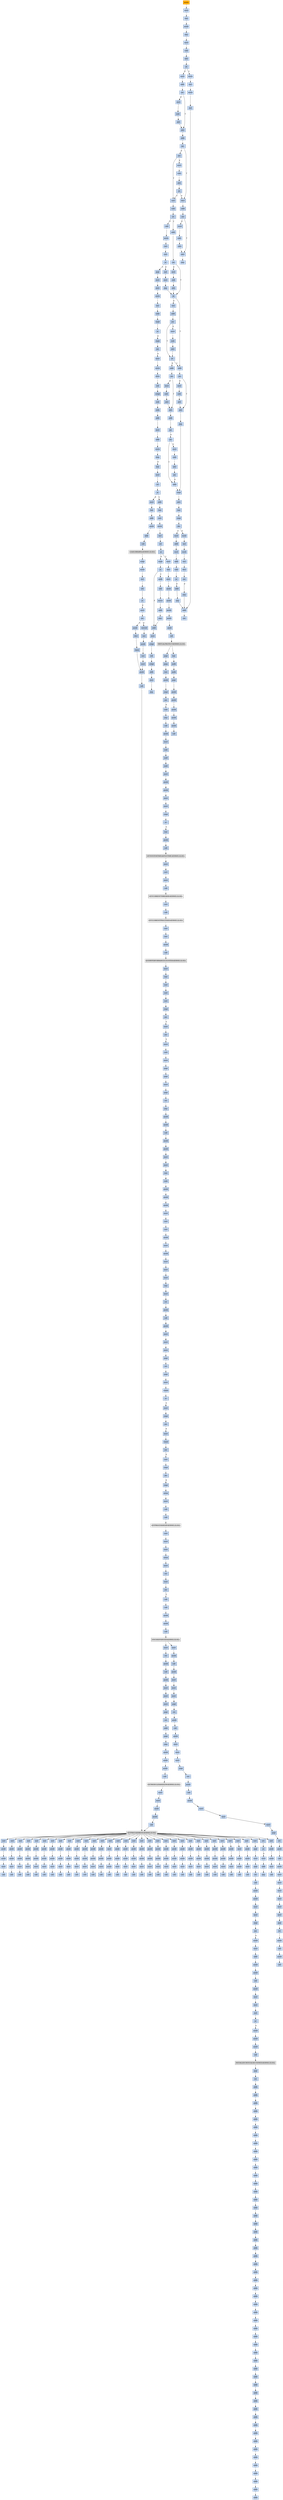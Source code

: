 strict digraph G {
	graph [bgcolor=transparent,
		name=G
	];
	node [color=lightsteelblue,
		fillcolor=lightsteelblue,
		shape=rectangle,
		style=filled
	];
	a0x006c0a90pusha_	[color=lightgrey,
		fillcolor=orange,
		label=pusha];
	a0x006c0a91movl_0x60d000UINT32_esi	[label=movl];
	a0x006c0a90pusha_ -> a0x006c0a91movl_0x60d000UINT32_esi	[color="#000000"];
	a0x006c0a96leal__2146304esi__edi	[label=leal];
	a0x006c0a91movl_0x60d000UINT32_esi -> a0x006c0a96leal__2146304esi__edi	[color="#000000"];
	a0x006c0a9cpushl_edi	[label=pushl];
	a0x006c0a96leal__2146304esi__edi -> a0x006c0a9cpushl_edi	[color="#000000"];
	a0x006c0a9djmp_0x006c0aaa	[label=jmp];
	a0x006c0a9cpushl_edi -> a0x006c0a9djmp_0x006c0aaa	[color="#000000"];
	a0x006c0aaamovl_esi__ebx	[label=movl];
	a0x006c0a9djmp_0x006c0aaa -> a0x006c0aaamovl_esi__ebx	[color="#000000"];
	a0x006c0aacsubl_0xfffffffcUINT8_esi	[label=subl];
	a0x006c0aaamovl_esi__ebx -> a0x006c0aacsubl_0xfffffffcUINT8_esi	[color="#000000"];
	a0x006c0aafadcl_ebx_ebx	[label=adcl];
	a0x006c0aacsubl_0xfffffffcUINT8_esi -> a0x006c0aafadcl_ebx_ebx	[color="#000000"];
	a0x006c0ab1jb_0x006c0aa0	[label=jb];
	a0x006c0aafadcl_ebx_ebx -> a0x006c0ab1jb_0x006c0aa0	[color="#000000"];
	a0x006c0aa0movb_esi__al	[label=movb];
	a0x006c0ab1jb_0x006c0aa0 -> a0x006c0aa0movb_esi__al	[color="#000000",
		label=T];
	a0x006c0ab3movl_0x1UINT32_eax	[label=movl];
	a0x006c0ab1jb_0x006c0aa0 -> a0x006c0ab3movl_0x1UINT32_eax	[color="#000000",
		label=F];
	a0x006c0aa2incl_esi	[label=incl];
	a0x006c0aa0movb_esi__al -> a0x006c0aa2incl_esi	[color="#000000"];
	a0x006c0aa3movb_al_edi_	[label=movb];
	a0x006c0aa2incl_esi -> a0x006c0aa3movb_al_edi_	[color="#000000"];
	a0x006c0aa5incl_edi	[label=incl];
	a0x006c0aa3movb_al_edi_ -> a0x006c0aa5incl_edi	[color="#000000"];
	a0x006c0aa6addl_ebx_ebx	[label=addl];
	a0x006c0aa5incl_edi -> a0x006c0aa6addl_ebx_ebx	[color="#000000"];
	a0x006c0aa8jne_0x006c0ab1	[label=jne];
	a0x006c0aa6addl_ebx_ebx -> a0x006c0aa8jne_0x006c0ab1	[color="#000000"];
	a0x006c0ab8addl_ebx_ebx	[label=addl];
	a0x006c0ab3movl_0x1UINT32_eax -> a0x006c0ab8addl_ebx_ebx	[color="#000000"];
	a0x006c0abajne_0x006c0ac3	[label=jne];
	a0x006c0ab8addl_ebx_ebx -> a0x006c0abajne_0x006c0ac3	[color="#000000"];
	a0x006c0ac3adcl_eax_eax	[label=adcl];
	a0x006c0abajne_0x006c0ac3 -> a0x006c0ac3adcl_eax_eax	[color="#000000",
		label=T];
	a0x006c0abcmovl_esi__ebx	[label=movl];
	a0x006c0abajne_0x006c0ac3 -> a0x006c0abcmovl_esi__ebx	[color="#000000",
		label=F];
	a0x006c0ac5addl_ebx_ebx	[label=addl];
	a0x006c0ac3adcl_eax_eax -> a0x006c0ac5addl_ebx_ebx	[color="#000000"];
	a0x006c0ac7jae_0x006c0ad4	[label=jae];
	a0x006c0ac5addl_ebx_ebx -> a0x006c0ac7jae_0x006c0ad4	[color="#000000"];
	a0x006c0ac9jne_0x006c0af3	[label=jne];
	a0x006c0ac7jae_0x006c0ad4 -> a0x006c0ac9jne_0x006c0af3	[color="#000000",
		label=F];
	a0x006c0ad4decl_eax	[label=decl];
	a0x006c0ac7jae_0x006c0ad4 -> a0x006c0ad4decl_eax	[color="#000000",
		label=T];
	a0x006c0af3xorl_ecx_ecx	[label=xorl];
	a0x006c0ac9jne_0x006c0af3 -> a0x006c0af3xorl_ecx_ecx	[color="#000000",
		label=T];
	a0x006c0acbmovl_esi__ebx	[label=movl];
	a0x006c0ac9jne_0x006c0af3 -> a0x006c0acbmovl_esi__ebx	[color="#000000",
		label=F];
	a0x006c0af5subl_0x3UINT8_eax	[label=subl];
	a0x006c0af3xorl_ecx_ecx -> a0x006c0af5subl_0x3UINT8_eax	[color="#000000"];
	a0x006c0af8jb_0x006c0b0b	[label=jb];
	a0x006c0af5subl_0x3UINT8_eax -> a0x006c0af8jb_0x006c0b0b	[color="#000000"];
	a0x006c0afashll_0x8UINT8_eax	[label=shll];
	a0x006c0af8jb_0x006c0b0b -> a0x006c0afashll_0x8UINT8_eax	[color="#000000",
		label=F];
	a0x006c0b0baddl_ebx_ebx	[label=addl];
	a0x006c0af8jb_0x006c0b0b -> a0x006c0b0baddl_ebx_ebx	[color="#000000",
		label=T];
	a0x006c0afdmovb_esi__al	[label=movb];
	a0x006c0afashll_0x8UINT8_eax -> a0x006c0afdmovb_esi__al	[color="#000000"];
	a0x006c0affincl_esi	[label=incl];
	a0x006c0afdmovb_esi__al -> a0x006c0affincl_esi	[color="#000000"];
	a0x006c0b00xorl_0xffffffffUINT8_eax	[label=xorl];
	a0x006c0affincl_esi -> a0x006c0b00xorl_0xffffffffUINT8_eax	[color="#000000"];
	a0x006c0b03je_0x006c0b7a	[label=je];
	a0x006c0b00xorl_0xffffffffUINT8_eax -> a0x006c0b03je_0x006c0b7a	[color="#000000"];
	a0x006c0b05sarl_eax	[label=sarl];
	a0x006c0b03je_0x006c0b7a -> a0x006c0b05sarl_eax	[color="#000000",
		label=F];
	a0x006c0b7apopl_esi	[label=popl];
	a0x006c0b03je_0x006c0b7a -> a0x006c0b7apopl_esi	[color="#000000",
		label=T];
	a0x006c0b07movl_eax_ebp	[label=movl];
	a0x006c0b05sarl_eax -> a0x006c0b07movl_eax_ebp	[color="#000000"];
	a0x006c0b09jmp_0x006c0b16	[label=jmp];
	a0x006c0b07movl_eax_ebp -> a0x006c0b09jmp_0x006c0b16	[color="#000000"];
	a0x006c0b16jb_0x006c0ae4	[label=jb];
	a0x006c0b09jmp_0x006c0b16 -> a0x006c0b16jb_0x006c0ae4	[color="#000000"];
	a0x006c0ae4addl_ebx_ebx	[label=addl];
	a0x006c0b16jb_0x006c0ae4 -> a0x006c0ae4addl_ebx_ebx	[color="#000000",
		label=T];
	a0x006c0b18incl_ecx	[label=incl];
	a0x006c0b16jb_0x006c0ae4 -> a0x006c0b18incl_ecx	[color="#000000",
		label=F];
	a0x006c0ae6jne_0x006c0aef	[label=jne];
	a0x006c0ae4addl_ebx_ebx -> a0x006c0ae6jne_0x006c0aef	[color="#000000"];
	a0x006c0aefadcl_ecx_ecx	[label=adcl];
	a0x006c0ae6jne_0x006c0aef -> a0x006c0aefadcl_ecx_ecx	[color="#000000",
		label=T];
	a0x006c0ae8movl_esi__ebx	[label=movl];
	a0x006c0ae6jne_0x006c0aef -> a0x006c0ae8movl_esi__ebx	[color="#000000",
		label=F];
	a0x006c0af1jmp_0x006c0b45	[label=jmp];
	a0x006c0aefadcl_ecx_ecx -> a0x006c0af1jmp_0x006c0b45	[color="#000000"];
	a0x006c0b45cmpl_0xfffffb00UINT32_ebp	[label=cmpl];
	a0x006c0af1jmp_0x006c0b45 -> a0x006c0b45cmpl_0xfffffb00UINT32_ebp	[color="#000000"];
	a0x006c0b4badcl_0x2UINT8_ecx	[label=adcl];
	a0x006c0b45cmpl_0xfffffb00UINT32_ebp -> a0x006c0b4badcl_0x2UINT8_ecx	[color="#000000"];
	a0x006c0b4eleal_ediebp__edx	[label=leal];
	a0x006c0b4badcl_0x2UINT8_ecx -> a0x006c0b4eleal_ediebp__edx	[color="#000000"];
	a0x006c0b51cmpl_0xfffffffcUINT8_ebp	[label=cmpl];
	a0x006c0b4eleal_ediebp__edx -> a0x006c0b51cmpl_0xfffffffcUINT8_ebp	[color="#000000"];
	a0x006c0b54jbe_0x006c0b64	[label=jbe];
	a0x006c0b51cmpl_0xfffffffcUINT8_ebp -> a0x006c0b54jbe_0x006c0b64	[color="#000000"];
	a0x006c0b56movb_edx__al	[label=movb];
	a0x006c0b54jbe_0x006c0b64 -> a0x006c0b56movb_edx__al	[color="#000000",
		label=F];
	a0x006c0b64movl_edx__eax	[label=movl];
	a0x006c0b54jbe_0x006c0b64 -> a0x006c0b64movl_edx__eax	[color="#000000",
		label=T];
	a0x006c0b58incl_edx	[label=incl];
	a0x006c0b56movb_edx__al -> a0x006c0b58incl_edx	[color="#000000"];
	a0x006c0b59movb_al_edi_	[label=movb];
	a0x006c0b58incl_edx -> a0x006c0b59movb_al_edi_	[color="#000000"];
	a0x006c0b5bincl_edi	[label=incl];
	a0x006c0b59movb_al_edi_ -> a0x006c0b5bincl_edi	[color="#000000"];
	a0x006c0b5cdecl_ecx	[label=decl];
	a0x006c0b5bincl_edi -> a0x006c0b5cdecl_ecx	[color="#000000"];
	a0x006c0b5djne_0x006c0b56	[label=jne];
	a0x006c0b5cdecl_ecx -> a0x006c0b5djne_0x006c0b56	[color="#000000"];
	a0x006c0b5fjmp_0x006c0aa6	[label=jmp];
	a0x006c0b5djne_0x006c0b56 -> a0x006c0b5fjmp_0x006c0aa6	[color="#000000",
		label=F];
	a0x006c0b5fjmp_0x006c0aa6 -> a0x006c0aa6addl_ebx_ebx	[color="#000000"];
	a0x006c0b66addl_0x4UINT8_edx	[label=addl];
	a0x006c0b64movl_edx__eax -> a0x006c0b66addl_0x4UINT8_edx	[color="#000000"];
	a0x006c0b69movl_eax_edi_	[label=movl];
	a0x006c0b66addl_0x4UINT8_edx -> a0x006c0b69movl_eax_edi_	[color="#000000"];
	a0x006c0b6baddl_0x4UINT8_edi	[label=addl];
	a0x006c0b69movl_eax_edi_ -> a0x006c0b6baddl_0x4UINT8_edi	[color="#000000"];
	a0x006c0b6esubl_0x4UINT8_ecx	[label=subl];
	a0x006c0b6baddl_0x4UINT8_edi -> a0x006c0b6esubl_0x4UINT8_ecx	[color="#000000"];
	a0x006c0b71ja_0x006c0b64	[label=ja];
	a0x006c0b6esubl_0x4UINT8_ecx -> a0x006c0b71ja_0x006c0b64	[color="#000000"];
	a0x006c0b73addl_ecx_edi	[label=addl];
	a0x006c0b71ja_0x006c0b64 -> a0x006c0b73addl_ecx_edi	[color="#000000",
		label=F];
	a0x006c0b75jmp_0x006c0aa6	[label=jmp];
	a0x006c0b73addl_ecx_edi -> a0x006c0b75jmp_0x006c0aa6	[color="#000000"];
	a0x006c0b75jmp_0x006c0aa6 -> a0x006c0aa6addl_ebx_ebx	[color="#000000"];
	a0x006c0b19addl_ebx_ebx	[label=addl];
	a0x006c0b18incl_ecx -> a0x006c0b19addl_ebx_ebx	[color="#000000"];
	a0x006c0b1bjne_0x006c0b24	[label=jne];
	a0x006c0b19addl_ebx_ebx -> a0x006c0b1bjne_0x006c0b24	[color="#000000"];
	a0x006c0b24jb_0x006c0ae4	[label=jb];
	a0x006c0b1bjne_0x006c0b24 -> a0x006c0b24jb_0x006c0ae4	[color="#000000",
		label=T];
	a0x006c0b1dmovl_esi__ebx	[label=movl];
	a0x006c0b1bjne_0x006c0b24 -> a0x006c0b1dmovl_esi__ebx	[color="#000000",
		label=F];
	a0x006c0b24jb_0x006c0ae4 -> a0x006c0ae4addl_ebx_ebx	[color="#000000",
		label=T];
	a0x006c0b26addl_ebx_ebx	[label=addl];
	a0x006c0b24jb_0x006c0ae4 -> a0x006c0b26addl_ebx_ebx	[color="#000000",
		label=F];
	a0x006c0b28jne_0x006c0b31	[label=jne];
	a0x006c0b26addl_ebx_ebx -> a0x006c0b28jne_0x006c0b31	[color="#000000"];
	a0x006c0b31adcl_ecx_ecx	[label=adcl];
	a0x006c0b28jne_0x006c0b31 -> a0x006c0b31adcl_ecx_ecx	[color="#000000",
		label=T];
	a0x006c0b2amovl_esi__ebx	[label=movl];
	a0x006c0b28jne_0x006c0b31 -> a0x006c0b2amovl_esi__ebx	[color="#000000",
		label=F];
	a0x006c0b33addl_ebx_ebx	[label=addl];
	a0x006c0b31adcl_ecx_ecx -> a0x006c0b33addl_ebx_ebx	[color="#000000"];
	a0x006c0b35jae_0x006c0b26	[label=jae];
	a0x006c0b33addl_ebx_ebx -> a0x006c0b35jae_0x006c0b26	[color="#000000"];
	a0x006c0b37jne_0x006c0b42	[label=jne];
	a0x006c0b35jae_0x006c0b26 -> a0x006c0b37jne_0x006c0b42	[color="#000000",
		label=F];
	a0x006c0b42addl_0x2UINT8_ecx	[label=addl];
	a0x006c0b37jne_0x006c0b42 -> a0x006c0b42addl_0x2UINT8_ecx	[color="#000000",
		label=T];
	a0x006c0b39movl_esi__ebx	[label=movl];
	a0x006c0b37jne_0x006c0b42 -> a0x006c0b39movl_esi__ebx	[color="#000000",
		label=F];
	a0x006c0b42addl_0x2UINT8_ecx -> a0x006c0b45cmpl_0xfffffb00UINT32_ebp	[color="#000000"];
	a0x006c0b0djne_0x006c0b16	[label=jne];
	a0x006c0b0baddl_ebx_ebx -> a0x006c0b0djne_0x006c0b16	[color="#000000"];
	a0x006c0b0djne_0x006c0b16 -> a0x006c0b16jb_0x006c0ae4	[color="#000000",
		label=T];
	a0x006c0b0fmovl_esi__ebx	[label=movl];
	a0x006c0b0djne_0x006c0b16 -> a0x006c0b0fmovl_esi__ebx	[color="#000000",
		label=F];
	a0x006c0acdsubl_0xfffffffcUINT8_esi	[label=subl];
	a0x006c0acbmovl_esi__ebx -> a0x006c0acdsubl_0xfffffffcUINT8_esi	[color="#000000"];
	a0x006c0ad0adcl_ebx_ebx	[label=adcl];
	a0x006c0acdsubl_0xfffffffcUINT8_esi -> a0x006c0ad0adcl_ebx_ebx	[color="#000000"];
	a0x006c0ad2jb_0x006c0af3	[label=jb];
	a0x006c0ad0adcl_ebx_ebx -> a0x006c0ad2jb_0x006c0af3	[color="#000000"];
	a0x006c0ad2jb_0x006c0af3 -> a0x006c0af3xorl_ecx_ecx	[color="#000000",
		label=T];
	a0x006c0ad2jb_0x006c0af3 -> a0x006c0ad4decl_eax	[color="#000000",
		label=F];
	a0x006c0b1fsubl_0xfffffffcUINT8_esi	[label=subl];
	a0x006c0b1dmovl_esi__ebx -> a0x006c0b1fsubl_0xfffffffcUINT8_esi	[color="#000000"];
	a0x006c0b22adcl_ebx_ebx	[label=adcl];
	a0x006c0b1fsubl_0xfffffffcUINT8_esi -> a0x006c0b22adcl_ebx_ebx	[color="#000000"];
	a0x006c0b22adcl_ebx_ebx -> a0x006c0b24jb_0x006c0ae4	[color="#000000"];
	a0x006c0b2csubl_0xfffffffcUINT8_esi	[label=subl];
	a0x006c0b2amovl_esi__ebx -> a0x006c0b2csubl_0xfffffffcUINT8_esi	[color="#000000"];
	a0x006c0b2fadcl_ebx_ebx	[label=adcl];
	a0x006c0b2csubl_0xfffffffcUINT8_esi -> a0x006c0b2fadcl_ebx_ebx	[color="#000000"];
	a0x006c0b2fadcl_ebx_ebx -> a0x006c0b31adcl_ecx_ecx	[color="#000000"];
	a0x006c0aeasubl_0xfffffffcUINT8_esi	[label=subl];
	a0x006c0ae8movl_esi__ebx -> a0x006c0aeasubl_0xfffffffcUINT8_esi	[color="#000000"];
	a0x006c0aedadcl_ebx_ebx	[label=adcl];
	a0x006c0aeasubl_0xfffffffcUINT8_esi -> a0x006c0aedadcl_ebx_ebx	[color="#000000"];
	a0x006c0aedadcl_ebx_ebx -> a0x006c0aefadcl_ecx_ecx	[color="#000000"];
	a0x006c0b11subl_0xfffffffcUINT8_esi	[label=subl];
	a0x006c0b0fmovl_esi__ebx -> a0x006c0b11subl_0xfffffffcUINT8_esi	[color="#000000"];
	a0x006c0b14adcl_ebx_ebx	[label=adcl];
	a0x006c0b11subl_0xfffffffcUINT8_esi -> a0x006c0b14adcl_ebx_ebx	[color="#000000"];
	a0x006c0b14adcl_ebx_ebx -> a0x006c0b16jb_0x006c0ae4	[color="#000000"];
	a0x006c0ad5addl_ebx_ebx	[label=addl];
	a0x006c0ad4decl_eax -> a0x006c0ad5addl_ebx_ebx	[color="#000000"];
	a0x006c0ad7jne_0x006c0ae0	[label=jne];
	a0x006c0ad5addl_ebx_ebx -> a0x006c0ad7jne_0x006c0ae0	[color="#000000"];
	a0x006c0ae0adcl_eax_eax	[label=adcl];
	a0x006c0ad7jne_0x006c0ae0 -> a0x006c0ae0adcl_eax_eax	[color="#000000",
		label=T];
	a0x006c0ad9movl_esi__ebx	[label=movl];
	a0x006c0ad7jne_0x006c0ae0 -> a0x006c0ad9movl_esi__ebx	[color="#000000",
		label=F];
	a0x006c0ae2jmp_0x006c0ab8	[label=jmp];
	a0x006c0ae0adcl_eax_eax -> a0x006c0ae2jmp_0x006c0ab8	[color="#000000"];
	a0x006c0abesubl_0xfffffffcUINT8_esi	[label=subl];
	a0x006c0abcmovl_esi__ebx -> a0x006c0abesubl_0xfffffffcUINT8_esi	[color="#000000"];
	a0x006c0ac1adcl_ebx_ebx	[label=adcl];
	a0x006c0abesubl_0xfffffffcUINT8_esi -> a0x006c0ac1adcl_ebx_ebx	[color="#000000"];
	a0x006c0ac1adcl_ebx_ebx -> a0x006c0ac3adcl_eax_eax	[color="#000000"];
	a0x006c0adbsubl_0xfffffffcUINT8_esi	[label=subl];
	a0x006c0ad9movl_esi__ebx -> a0x006c0adbsubl_0xfffffffcUINT8_esi	[color="#000000"];
	a0x006c0adeadcl_ebx_ebx	[label=adcl];
	a0x006c0adbsubl_0xfffffffcUINT8_esi -> a0x006c0adeadcl_ebx_ebx	[color="#000000"];
	a0x006c0adeadcl_ebx_ebx -> a0x006c0ae0adcl_eax_eax	[color="#000000"];
	a0x006c0b3bsubl_0xfffffffcUINT8_esi	[label=subl];
	a0x006c0b39movl_esi__ebx -> a0x006c0b3bsubl_0xfffffffcUINT8_esi	[color="#000000"];
	a0x006c0b3eadcl_ebx_ebx	[label=adcl];
	a0x006c0b3bsubl_0xfffffffcUINT8_esi -> a0x006c0b3eadcl_ebx_ebx	[color="#000000"];
	a0x006c0b40jae_0x006c0b26	[label=jae];
	a0x006c0b3eadcl_ebx_ebx -> a0x006c0b40jae_0x006c0b26	[color="#000000"];
	a0x006c0b40jae_0x006c0b26 -> a0x006c0b42addl_0x2UINT8_ecx	[color="#000000",
		label=F];
	a0x006c0b7bmovl_esi_edi	[label=movl];
	a0x006c0b7apopl_esi -> a0x006c0b7bmovl_esi_edi	[color="#000000"];
	a0x006c0b7dmovl_0x376bUINT32_ecx	[label=movl];
	a0x006c0b7bmovl_esi_edi -> a0x006c0b7dmovl_0x376bUINT32_ecx	[color="#000000"];
	a0x006c0b82movb_edi__al	[label=movb];
	a0x006c0b7dmovl_0x376bUINT32_ecx -> a0x006c0b82movb_edi__al	[color="#000000"];
	a0x006c0b84incl_edi	[label=incl];
	a0x006c0b82movb_edi__al -> a0x006c0b84incl_edi	[color="#000000"];
	a0x006c0b85subb_0xffffffe8UINT8_al	[label=subb];
	a0x006c0b84incl_edi -> a0x006c0b85subb_0xffffffe8UINT8_al	[color="#000000"];
	a0x006c0b87cmpb_0x1UINT8_al	[label=cmpb];
	a0x006c0b85subb_0xffffffe8UINT8_al -> a0x006c0b87cmpb_0x1UINT8_al	[color="#000000"];
	a0x006c0b89ja_0x006c0b82	[label=ja];
	a0x006c0b87cmpb_0x1UINT8_al -> a0x006c0b89ja_0x006c0b82	[color="#000000"];
	a0x006c0b8bcmpb_0x16UINT8_edi_	[label=cmpb];
	a0x006c0b89ja_0x006c0b82 -> a0x006c0b8bcmpb_0x16UINT8_edi_	[color="#000000",
		label=F];
	a0x006c0b8ejne_0x006c0b82	[label=jne];
	a0x006c0b8bcmpb_0x16UINT8_edi_ -> a0x006c0b8ejne_0x006c0b82	[color="#000000"];
	a0x006c0b90movl_edi__eax	[label=movl];
	a0x006c0b8ejne_0x006c0b82 -> a0x006c0b90movl_edi__eax	[color="#000000",
		label=F];
	a0x006c0b92movb_0x4edi__bl	[label=movb];
	a0x006c0b90movl_edi__eax -> a0x006c0b92movb_0x4edi__bl	[color="#000000"];
	a0x006c0b95shrw_0x8UINT8_ax	[label=shrw];
	a0x006c0b92movb_0x4edi__bl -> a0x006c0b95shrw_0x8UINT8_ax	[color="#000000"];
	a0x006c0b99roll_0x10UINT8_eax	[label=roll];
	a0x006c0b95shrw_0x8UINT8_ax -> a0x006c0b99roll_0x10UINT8_eax	[color="#000000"];
	a0x006c0b9cxchgb_al_ah	[label=xchgb];
	a0x006c0b99roll_0x10UINT8_eax -> a0x006c0b9cxchgb_al_ah	[color="#000000"];
	a0x006c0b9esubl_edi_eax	[label=subl];
	a0x006c0b9cxchgb_al_ah -> a0x006c0b9esubl_edi_eax	[color="#000000"];
	a0x006c0ba0subb_0xffffffe8UINT8_bl	[label=subb];
	a0x006c0b9esubl_edi_eax -> a0x006c0ba0subb_0xffffffe8UINT8_bl	[color="#000000"];
	a0x006c0ba3addl_esi_eax	[label=addl];
	a0x006c0ba0subb_0xffffffe8UINT8_bl -> a0x006c0ba3addl_esi_eax	[color="#000000"];
	a0x006c0ba5movl_eax_edi_	[label=movl];
	a0x006c0ba3addl_esi_eax -> a0x006c0ba5movl_eax_edi_	[color="#000000"];
	a0x006c0ba7addl_0x5UINT8_edi	[label=addl];
	a0x006c0ba5movl_eax_edi_ -> a0x006c0ba7addl_0x5UINT8_edi	[color="#000000"];
	a0x006c0baamovb_bl_al	[label=movb];
	a0x006c0ba7addl_0x5UINT8_edi -> a0x006c0baamovb_bl_al	[color="#000000"];
	a0x006c0bacloop_0x006c0b87	[label=loop];
	a0x006c0baamovb_bl_al -> a0x006c0bacloop_0x006c0b87	[color="#000000"];
	a0x006c0baeleal_0x2ba000esi__edi	[label=leal];
	a0x006c0bacloop_0x006c0b87 -> a0x006c0baeleal_0x2ba000esi__edi	[color="#000000",
		label=F];
	a0x006c0bb4movl_edi__eax	[label=movl];
	a0x006c0baeleal_0x2ba000esi__edi -> a0x006c0bb4movl_edi__eax	[color="#000000"];
	a0x006c0bb6orl_eax_eax	[label=orl];
	a0x006c0bb4movl_edi__eax -> a0x006c0bb6orl_eax_eax	[color="#000000"];
	a0x006c0bb8je_0x006c0bff	[label=je];
	a0x006c0bb6orl_eax_eax -> a0x006c0bb8je_0x006c0bff	[color="#000000"];
	a0x006c0bbamovl_0x4edi__ebx	[label=movl];
	a0x006c0bb8je_0x006c0bff -> a0x006c0bbamovl_0x4edi__ebx	[color="#000000",
		label=F];
	a0x006c0bffaddl_0x4UINT8_edi	[label=addl];
	a0x006c0bb8je_0x006c0bff -> a0x006c0bffaddl_0x4UINT8_edi	[color="#000000",
		label=T];
	a0x006c0bbdleal_0x2c073ceaxesi__eax	[label=leal];
	a0x006c0bbamovl_0x4edi__ebx -> a0x006c0bbdleal_0x2c073ceaxesi__eax	[color="#000000"];
	a0x006c0bc4addl_esi_ebx	[label=addl];
	a0x006c0bbdleal_0x2c073ceaxesi__eax -> a0x006c0bc4addl_esi_ebx	[color="#000000"];
	a0x006c0bc6pushl_eax	[label=pushl];
	a0x006c0bc4addl_esi_ebx -> a0x006c0bc6pushl_eax	[color="#000000"];
	a0x006c0bc7addl_0x8UINT8_edi	[label=addl];
	a0x006c0bc6pushl_eax -> a0x006c0bc7addl_0x8UINT8_edi	[color="#000000"];
	a0x006c0bcacall_0x2c089cesi_	[label=call];
	a0x006c0bc7addl_0x8UINT8_edi -> a0x006c0bcacall_0x2c089cesi_	[color="#000000"];
	LOADLIBRARYA_KERNEL32_DLL	[color=lightgrey,
		fillcolor=lightgrey,
		label="LOADLIBRARYA-KERNEL32-DLL"];
	a0x006c0bcacall_0x2c089cesi_ -> LOADLIBRARYA_KERNEL32_DLL	[color="#000000"];
	a0x006c0bd0xchgl_eax_ebp	[label=xchgl];
	LOADLIBRARYA_KERNEL32_DLL -> a0x006c0bd0xchgl_eax_ebp	[color="#000000"];
	a0x006c0bd1movb_edi__al	[label=movb];
	a0x006c0bd0xchgl_eax_ebp -> a0x006c0bd1movb_edi__al	[color="#000000"];
	a0x006c0bd3incl_edi	[label=incl];
	a0x006c0bd1movb_edi__al -> a0x006c0bd3incl_edi	[color="#000000"];
	a0x006c0bd4orb_al_al	[label=orb];
	a0x006c0bd3incl_edi -> a0x006c0bd4orb_al_al	[color="#000000"];
	a0x006c0bd6je_0x006c0bb4	[label=je];
	a0x006c0bd4orb_al_al -> a0x006c0bd6je_0x006c0bb4	[color="#000000"];
	a0x006c0bd8movl_edi_ecx	[label=movl];
	a0x006c0bd6je_0x006c0bb4 -> a0x006c0bd8movl_edi_ecx	[color="#000000",
		label=F];
	a0x006c0bdajns_0x006c0be3	[label=jns];
	a0x006c0bd8movl_edi_ecx -> a0x006c0bdajns_0x006c0be3	[color="#000000"];
	a0x006c0be3pushl_edi	[label=pushl];
	a0x006c0bdajns_0x006c0be3 -> a0x006c0be3pushl_edi	[color="#000000",
		label=T];
	a0x006c0bdcmovzwl_edi__eax	[label=movzwl];
	a0x006c0bdajns_0x006c0be3 -> a0x006c0bdcmovzwl_edi__eax	[color="#000000",
		label=F];
	a0x006c0be4decl_eax	[label=decl];
	a0x006c0be3pushl_edi -> a0x006c0be4decl_eax	[color="#000000"];
	a0x006c0be5repnz_scasb_es_edi__al	[label=repnz];
	a0x006c0be4decl_eax -> a0x006c0be5repnz_scasb_es_edi__al	[color="#000000"];
	a0x006c0be7pushl_ebp	[label=pushl];
	a0x006c0be5repnz_scasb_es_edi__al -> a0x006c0be7pushl_ebp	[color="#000000"];
	a0x006c0be8call_0x2c08a4esi_	[label=call];
	a0x006c0be7pushl_ebp -> a0x006c0be8call_0x2c08a4esi_	[color="#000000"];
	GETPROCADDRESS_KERNEL32_DLL	[color=lightgrey,
		fillcolor=lightgrey,
		label="GETPROCADDRESS-KERNEL32-DLL"];
	a0x006c0be8call_0x2c08a4esi_ -> GETPROCADDRESS_KERNEL32_DLL	[color="#000000"];
	a0x006c0beeorl_eax_eax	[label=orl];
	GETPROCADDRESS_KERNEL32_DLL -> a0x006c0beeorl_eax_eax	[color="#000000"];
	a0x00448af9xorl_0x4c5400_eax	[label=xorl];
	GETPROCADDRESS_KERNEL32_DLL -> a0x00448af9xorl_0x4c5400_eax	[color="#000000"];
	a0x00448b0cxorl_0x4c5400_eax	[label=xorl];
	GETPROCADDRESS_KERNEL32_DLL -> a0x00448b0cxorl_0x4c5400_eax	[color="#000000"];
	a0x00448b1fxorl_0x4c5400_eax	[label=xorl];
	GETPROCADDRESS_KERNEL32_DLL -> a0x00448b1fxorl_0x4c5400_eax	[color="#000000"];
	a0x00448b32xorl_0x4c5400_eax	[label=xorl];
	GETPROCADDRESS_KERNEL32_DLL -> a0x00448b32xorl_0x4c5400_eax	[color="#000000"];
	a0x00448b45xorl_0x4c5400_eax	[label=xorl];
	GETPROCADDRESS_KERNEL32_DLL -> a0x00448b45xorl_0x4c5400_eax	[color="#000000"];
	a0x00448b58xorl_0x4c5400_eax	[label=xorl];
	GETPROCADDRESS_KERNEL32_DLL -> a0x00448b58xorl_0x4c5400_eax	[color="#000000"];
	a0x00448b6bxorl_0x4c5400_eax	[label=xorl];
	GETPROCADDRESS_KERNEL32_DLL -> a0x00448b6bxorl_0x4c5400_eax	[color="#000000"];
	a0x00448b7exorl_0x4c5400_eax	[label=xorl];
	GETPROCADDRESS_KERNEL32_DLL -> a0x00448b7exorl_0x4c5400_eax	[color="#000000"];
	a0x00448b91xorl_0x4c5400_eax	[label=xorl];
	GETPROCADDRESS_KERNEL32_DLL -> a0x00448b91xorl_0x4c5400_eax	[color="#000000"];
	a0x00448ba4xorl_0x4c5400_eax	[label=xorl];
	GETPROCADDRESS_KERNEL32_DLL -> a0x00448ba4xorl_0x4c5400_eax	[color="#000000"];
	a0x00448bb7xorl_0x4c5400_eax	[label=xorl];
	GETPROCADDRESS_KERNEL32_DLL -> a0x00448bb7xorl_0x4c5400_eax	[color="#000000"];
	a0x00448bcaxorl_0x4c5400_eax	[label=xorl];
	GETPROCADDRESS_KERNEL32_DLL -> a0x00448bcaxorl_0x4c5400_eax	[color="#000000"];
	a0x00448bddxorl_0x4c5400_eax	[label=xorl];
	GETPROCADDRESS_KERNEL32_DLL -> a0x00448bddxorl_0x4c5400_eax	[color="#000000"];
	a0x00448bf0xorl_0x4c5400_eax	[label=xorl];
	GETPROCADDRESS_KERNEL32_DLL -> a0x00448bf0xorl_0x4c5400_eax	[color="#000000"];
	a0x00448c03xorl_0x4c5400_eax	[label=xorl];
	GETPROCADDRESS_KERNEL32_DLL -> a0x00448c03xorl_0x4c5400_eax	[color="#000000"];
	a0x00448c16xorl_0x4c5400_eax	[label=xorl];
	GETPROCADDRESS_KERNEL32_DLL -> a0x00448c16xorl_0x4c5400_eax	[color="#000000"];
	a0x00448c29xorl_0x4c5400_eax	[label=xorl];
	GETPROCADDRESS_KERNEL32_DLL -> a0x00448c29xorl_0x4c5400_eax	[color="#000000"];
	a0x00448c3cxorl_0x4c5400_eax	[label=xorl];
	GETPROCADDRESS_KERNEL32_DLL -> a0x00448c3cxorl_0x4c5400_eax	[color="#000000"];
	a0x00448c4fxorl_0x4c5400_eax	[label=xorl];
	GETPROCADDRESS_KERNEL32_DLL -> a0x00448c4fxorl_0x4c5400_eax	[color="#000000"];
	a0x00448c62xorl_0x4c5400_eax	[label=xorl];
	GETPROCADDRESS_KERNEL32_DLL -> a0x00448c62xorl_0x4c5400_eax	[color="#000000"];
	a0x00448c75xorl_0x4c5400_eax	[label=xorl];
	GETPROCADDRESS_KERNEL32_DLL -> a0x00448c75xorl_0x4c5400_eax	[color="#000000"];
	a0x00448c88xorl_0x4c5400_eax	[label=xorl];
	GETPROCADDRESS_KERNEL32_DLL -> a0x00448c88xorl_0x4c5400_eax	[color="#000000"];
	a0x00448c9bxorl_0x4c5400_eax	[label=xorl];
	GETPROCADDRESS_KERNEL32_DLL -> a0x00448c9bxorl_0x4c5400_eax	[color="#000000"];
	a0x00448caexorl_0x4c5400_eax	[label=xorl];
	GETPROCADDRESS_KERNEL32_DLL -> a0x00448caexorl_0x4c5400_eax	[color="#000000"];
	a0x00448cc1xorl_0x4c5400_eax	[label=xorl];
	GETPROCADDRESS_KERNEL32_DLL -> a0x00448cc1xorl_0x4c5400_eax	[color="#000000"];
	a0x00448cd4xorl_0x4c5400_eax	[label=xorl];
	GETPROCADDRESS_KERNEL32_DLL -> a0x00448cd4xorl_0x4c5400_eax	[color="#000000"];
	a0x00448ce7xorl_0x4c5400_eax	[label=xorl];
	GETPROCADDRESS_KERNEL32_DLL -> a0x00448ce7xorl_0x4c5400_eax	[color="#000000"];
	a0x00448cfaxorl_0x4c5400_eax	[label=xorl];
	GETPROCADDRESS_KERNEL32_DLL -> a0x00448cfaxorl_0x4c5400_eax	[color="#000000"];
	a0x00448d0dxorl_0x4c5400_eax	[label=xorl];
	GETPROCADDRESS_KERNEL32_DLL -> a0x00448d0dxorl_0x4c5400_eax	[color="#000000"];
	a0x00448d20xorl_0x4c5400_eax	[label=xorl];
	GETPROCADDRESS_KERNEL32_DLL -> a0x00448d20xorl_0x4c5400_eax	[color="#000000"];
	a0x00448d33xorl_0x4c5400_eax	[label=xorl];
	GETPROCADDRESS_KERNEL32_DLL -> a0x00448d33xorl_0x4c5400_eax	[color="#000000"];
	a0x00448d46xorl_0x4c5400_eax	[label=xorl];
	GETPROCADDRESS_KERNEL32_DLL -> a0x00448d46xorl_0x4c5400_eax	[color="#000000"];
	a0x00448d59xorl_0x4c5400_eax	[label=xorl];
	GETPROCADDRESS_KERNEL32_DLL -> a0x00448d59xorl_0x4c5400_eax	[color="#000000"];
	a0x006c0bf0je_0x006c0bf9	[label=je];
	a0x006c0beeorl_eax_eax -> a0x006c0bf0je_0x006c0bf9	[color="#000000"];
	a0x006c0bf2movl_eax_ebx_	[label=movl];
	a0x006c0bf0je_0x006c0bf9 -> a0x006c0bf2movl_eax_ebx_	[color="#000000",
		label=F];
	a0x006c0bf4addl_0x4UINT8_ebx	[label=addl];
	a0x006c0bf2movl_eax_ebx_ -> a0x006c0bf4addl_0x4UINT8_ebx	[color="#000000"];
	a0x006c0bf7jmp_0x006c0bd1	[label=jmp];
	a0x006c0bf4addl_0x4UINT8_ebx -> a0x006c0bf7jmp_0x006c0bd1	[color="#000000"];
	a0x006c0bdfincl_edi	[label=incl];
	a0x006c0bdcmovzwl_edi__eax -> a0x006c0bdfincl_edi	[color="#000000"];
	a0x006c0be0pushl_eax	[label=pushl];
	a0x006c0bdfincl_edi -> a0x006c0be0pushl_eax	[color="#000000"];
	a0x006c0be1incl_edi	[label=incl];
	a0x006c0be0pushl_eax -> a0x006c0be1incl_edi	[color="#000000"];
	a0x006c0be2movl_0xaef24857UINT32_ecx	[label=movl];
	a0x006c0be1incl_edi -> a0x006c0be2movl_0xaef24857UINT32_ecx	[color="#000000"];
	a0x006c0be2movl_0xaef24857UINT32_ecx -> a0x006c0be7pushl_ebp	[color="#000000"];
	a0x006c0c02leal__4esi__ebx	[label=leal];
	a0x006c0bffaddl_0x4UINT8_edi -> a0x006c0c02leal__4esi__ebx	[color="#000000"];
	a0x006c0c05xorl_eax_eax	[label=xorl];
	a0x006c0c02leal__4esi__ebx -> a0x006c0c05xorl_eax_eax	[color="#000000"];
	a0x006c0c07movb_edi__al	[label=movb];
	a0x006c0c05xorl_eax_eax -> a0x006c0c07movb_edi__al	[color="#000000"];
	a0x006c0c09incl_edi	[label=incl];
	a0x006c0c07movb_edi__al -> a0x006c0c09incl_edi	[color="#000000"];
	a0x006c0c0aorl_eax_eax	[label=orl];
	a0x006c0c09incl_edi -> a0x006c0c0aorl_eax_eax	[color="#000000"];
	a0x006c0c0cje_0x006c0c30	[label=je];
	a0x006c0c0aorl_eax_eax -> a0x006c0c0cje_0x006c0c30	[color="#000000"];
	a0x006c0c0ecmpb_0xffffffefUINT8_al	[label=cmpb];
	a0x006c0c0cje_0x006c0c30 -> a0x006c0c0ecmpb_0xffffffefUINT8_al	[color="#000000",
		label=F];
	a0x006c0c30movl_0x2c08a8esi__ebp	[label=movl];
	a0x006c0c0cje_0x006c0c30 -> a0x006c0c30movl_0x2c08a8esi__ebp	[color="#000000",
		label=T];
	a0x006c0c10ja_0x006c0c23	[label=ja];
	a0x006c0c0ecmpb_0xffffffefUINT8_al -> a0x006c0c10ja_0x006c0c23	[color="#000000"];
	a0x006c0c12addl_eax_ebx	[label=addl];
	a0x006c0c10ja_0x006c0c23 -> a0x006c0c12addl_eax_ebx	[color="#000000",
		label=F];
	a0x006c0c23andb_0xfUINT8_al	[label=andb];
	a0x006c0c10ja_0x006c0c23 -> a0x006c0c23andb_0xfUINT8_al	[color="#000000",
		label=T];
	a0x006c0c14movl_ebx__eax	[label=movl];
	a0x006c0c12addl_eax_ebx -> a0x006c0c14movl_ebx__eax	[color="#000000"];
	a0x006c0c16xchgb_al_ah	[label=xchgb];
	a0x006c0c14movl_ebx__eax -> a0x006c0c16xchgb_al_ah	[color="#000000"];
	a0x006c0c18roll_0x10UINT8_eax	[label=roll];
	a0x006c0c16xchgb_al_ah -> a0x006c0c18roll_0x10UINT8_eax	[color="#000000"];
	a0x006c0c1bxchgb_al_ah	[label=xchgb];
	a0x006c0c18roll_0x10UINT8_eax -> a0x006c0c1bxchgb_al_ah	[color="#000000"];
	a0x006c0c1daddl_esi_eax	[label=addl];
	a0x006c0c1bxchgb_al_ah -> a0x006c0c1daddl_esi_eax	[color="#000000"];
	a0x006c0c1fmovl_eax_ebx_	[label=movl];
	a0x006c0c1daddl_esi_eax -> a0x006c0c1fmovl_eax_ebx_	[color="#000000"];
	a0x006c0c21jmp_0x006c0c05	[label=jmp];
	a0x006c0c1fmovl_eax_ebx_ -> a0x006c0c21jmp_0x006c0c05	[color="#000000"];
	a0x006c0c25shll_0x10UINT8_eax	[label=shll];
	a0x006c0c23andb_0xfUINT8_al -> a0x006c0c25shll_0x10UINT8_eax	[color="#000000"];
	a0x006c0c28movw_edi__ax	[label=movw];
	a0x006c0c25shll_0x10UINT8_eax -> a0x006c0c28movw_edi__ax	[color="#000000"];
	a0x006c0c2baddl_0x2UINT8_edi	[label=addl];
	a0x006c0c28movw_edi__ax -> a0x006c0c2baddl_0x2UINT8_edi	[color="#000000"];
	a0x006c0c2ejmp_0x006c0c12	[label=jmp];
	a0x006c0c2baddl_0x2UINT8_edi -> a0x006c0c2ejmp_0x006c0c12	[color="#000000"];
	a0x006c0c2ejmp_0x006c0c12 -> a0x006c0c12addl_eax_ebx	[color="#000000"];
	a0x006c0c36leal__4096esi__edi	[label=leal];
	a0x006c0c30movl_0x2c08a8esi__ebp -> a0x006c0c36leal__4096esi__edi	[color="#000000"];
	a0x006c0c3cmovl_0x1000UINT32_ebx	[label=movl];
	a0x006c0c36leal__4096esi__edi -> a0x006c0c3cmovl_0x1000UINT32_ebx	[color="#000000"];
	a0x006c0c41pushl_eax	[label=pushl];
	a0x006c0c3cmovl_0x1000UINT32_ebx -> a0x006c0c41pushl_eax	[color="#000000"];
	a0x006c0c42pushl_esp	[label=pushl];
	a0x006c0c41pushl_eax -> a0x006c0c42pushl_esp	[color="#000000"];
	a0x006c0c43pushl_0x4UINT8	[label=pushl];
	a0x006c0c42pushl_esp -> a0x006c0c43pushl_0x4UINT8	[color="#000000"];
	a0x006c0c45pushl_ebx	[label=pushl];
	a0x006c0c43pushl_0x4UINT8 -> a0x006c0c45pushl_ebx	[color="#000000"];
	a0x006c0c46pushl_edi	[label=pushl];
	a0x006c0c45pushl_ebx -> a0x006c0c46pushl_edi	[color="#000000"];
	a0x006c0c47call_ebp	[label=call];
	a0x006c0c46pushl_edi -> a0x006c0c47call_ebp	[color="#000000"];
	VIRTUALPROTECT_KERNEL32_DLL	[color=lightgrey,
		fillcolor=lightgrey,
		label="VIRTUALPROTECT-KERNEL32-DLL"];
	a0x006c0c47call_ebp -> VIRTUALPROTECT_KERNEL32_DLL	[color="#000000"];
	a0x006c0c49leal_0x21fedi__eax	[label=leal];
	VIRTUALPROTECT_KERNEL32_DLL -> a0x006c0c49leal_0x21fedi__eax	[color="#000000"];
	a0x006c0c5epopl_eax	[label=popl];
	VIRTUALPROTECT_KERNEL32_DLL -> a0x006c0c5epopl_eax	[color="#000000"];
	a0x006c0c4fandb_0x7fUINT8_eax_	[label=andb];
	a0x006c0c49leal_0x21fedi__eax -> a0x006c0c4fandb_0x7fUINT8_eax_	[color="#000000"];
	a0x006c0c52andb_0x7fUINT8_0x28eax_	[label=andb];
	a0x006c0c4fandb_0x7fUINT8_eax_ -> a0x006c0c52andb_0x7fUINT8_0x28eax_	[color="#000000"];
	a0x006c0c56popl_eax	[label=popl];
	a0x006c0c52andb_0x7fUINT8_0x28eax_ -> a0x006c0c56popl_eax	[color="#000000"];
	a0x006c0c57pushl_eax	[label=pushl];
	a0x006c0c56popl_eax -> a0x006c0c57pushl_eax	[color="#000000"];
	a0x006c0c58pushl_esp	[label=pushl];
	a0x006c0c57pushl_eax -> a0x006c0c58pushl_esp	[color="#000000"];
	a0x006c0c59pushl_eax	[label=pushl];
	a0x006c0c58pushl_esp -> a0x006c0c59pushl_eax	[color="#000000"];
	a0x006c0c5apushl_ebx	[label=pushl];
	a0x006c0c59pushl_eax -> a0x006c0c5apushl_ebx	[color="#000000"];
	a0x006c0c5bpushl_edi	[label=pushl];
	a0x006c0c5apushl_ebx -> a0x006c0c5bpushl_edi	[color="#000000"];
	a0x006c0c5ccall_ebp	[label=call];
	a0x006c0c5bpushl_edi -> a0x006c0c5ccall_ebp	[color="#000000"];
	a0x006c0c5fpopa_	[label=popa];
	a0x006c0c5epopl_eax -> a0x006c0c5fpopa_	[color="#000000"];
	a0x006c0c60leal__128esp__eax	[label=leal];
	a0x006c0c5fpopa_ -> a0x006c0c60leal__128esp__eax	[color="#000000"];
	a0x006c0c64pushl_0x0UINT8	[label=pushl];
	a0x006c0c60leal__128esp__eax -> a0x006c0c64pushl_0x0UINT8	[color="#000000"];
	a0x006c0c66cmpl_eax_esp	[label=cmpl];
	a0x006c0c64pushl_0x0UINT8 -> a0x006c0c66cmpl_eax_esp	[color="#000000"];
	a0x006c0c68jne_0x006c0c64	[label=jne];
	a0x006c0c66cmpl_eax_esp -> a0x006c0c68jne_0x006c0c64	[color="#000000"];
	a0x006c0c6asubl_0xffffff80UINT8_esp	[label=subl];
	a0x006c0c68jne_0x006c0c64 -> a0x006c0c6asubl_0xffffff80UINT8_esp	[color="#000000",
		label=F];
	a0x006c0c6djmp_0x00443cc8	[label=jmp];
	a0x006c0c6asubl_0xffffff80UINT8_esp -> a0x006c0c6djmp_0x00443cc8	[color="#000000"];
	a0x00443cc8call_0x4507c1	[label=call];
	a0x006c0c6djmp_0x00443cc8 -> a0x00443cc8call_0x4507c1	[color="#000000"];
	a0x004507c1pushl_ebp	[label=pushl];
	a0x00443cc8call_0x4507c1 -> a0x004507c1pushl_ebp	[color="#000000"];
	a0x004507c2movl_esp_ebp	[label=movl];
	a0x004507c1pushl_ebp -> a0x004507c2movl_esp_ebp	[color="#000000"];
	a0x004507c4subl_0x14UINT8_esp	[label=subl];
	a0x004507c2movl_esp_ebp -> a0x004507c4subl_0x14UINT8_esp	[color="#000000"];
	a0x004507c7andl_0x0UINT8__12ebp_	[label=andl];
	a0x004507c4subl_0x14UINT8_esp -> a0x004507c7andl_0x0UINT8__12ebp_	[color="#000000"];
	a0x004507cbandl_0x0UINT8__8ebp_	[label=andl];
	a0x004507c7andl_0x0UINT8__12ebp_ -> a0x004507cbandl_0x0UINT8__8ebp_	[color="#000000"];
	a0x004507cfmovl_0x4c5400_eax	[label=movl];
	a0x004507cbandl_0x0UINT8__8ebp_ -> a0x004507cfmovl_0x4c5400_eax	[color="#000000"];
	a0x004507d4pushl_esi	[label=pushl];
	a0x004507cfmovl_0x4c5400_eax -> a0x004507d4pushl_esi	[color="#000000"];
	a0x004507d5pushl_edi	[label=pushl];
	a0x004507d4pushl_esi -> a0x004507d5pushl_edi	[color="#000000"];
	a0x004507d6movl_0xbb40e64eUINT32_edi	[label=movl];
	a0x004507d5pushl_edi -> a0x004507d6movl_0xbb40e64eUINT32_edi	[color="#000000"];
	a0x004507dbmovl_0xffff0000UINT32_esi	[label=movl];
	a0x004507d6movl_0xbb40e64eUINT32_edi -> a0x004507dbmovl_0xffff0000UINT32_esi	[color="#000000"];
	a0x004507e0cmpl_edi_eax	[label=cmpl];
	a0x004507dbmovl_0xffff0000UINT32_esi -> a0x004507e0cmpl_edi_eax	[color="#000000"];
	a0x004507e2je_0x4507f1	[label=je];
	a0x004507e0cmpl_edi_eax -> a0x004507e2je_0x4507f1	[color="#000000"];
	a0x004507f1leal__12ebp__eax	[label=leal];
	a0x004507e2je_0x4507f1 -> a0x004507f1leal__12ebp__eax	[color="#000000",
		label=T];
	a0x004507f4pushl_eax	[label=pushl];
	a0x004507f1leal__12ebp__eax -> a0x004507f4pushl_eax	[color="#000000"];
	a0x004507f5call_0x491224	[label=call];
	a0x004507f4pushl_eax -> a0x004507f5call_0x491224	[color="#000000"];
	GETSYSTEMTIMEASFILETIME_KERNEL32_DLL	[color=lightgrey,
		fillcolor=lightgrey,
		label="GETSYSTEMTIMEASFILETIME-KERNEL32-DLL"];
	a0x004507f5call_0x491224 -> GETSYSTEMTIMEASFILETIME_KERNEL32_DLL	[color="#000000"];
	a0x004507fbmovl__8ebp__eax	[label=movl];
	GETSYSTEMTIMEASFILETIME_KERNEL32_DLL -> a0x004507fbmovl__8ebp__eax	[color="#000000"];
	a0x004507fexorl__12ebp__eax	[label=xorl];
	a0x004507fbmovl__8ebp__eax -> a0x004507fexorl__12ebp__eax	[color="#000000"];
	a0x00450801movl_eax__4ebp_	[label=movl];
	a0x004507fexorl__12ebp__eax -> a0x00450801movl_eax__4ebp_	[color="#000000"];
	a0x00450804call_0x49121c	[label=call];
	a0x00450801movl_eax__4ebp_ -> a0x00450804call_0x49121c	[color="#000000"];
	GETCURRENTTHREADID_KERNEL32_DLL	[color=lightgrey,
		fillcolor=lightgrey,
		label="GETCURRENTTHREADID-KERNEL32-DLL"];
	a0x00450804call_0x49121c -> GETCURRENTTHREADID_KERNEL32_DLL	[color="#000000"];
	a0x0045080axorl_eax__4ebp_	[label=xorl];
	GETCURRENTTHREADID_KERNEL32_DLL -> a0x0045080axorl_eax__4ebp_	[color="#000000"];
	a0x0045080dcall_0x491158	[label=call];
	a0x0045080axorl_eax__4ebp_ -> a0x0045080dcall_0x491158	[color="#000000"];
	GETCURRENTPROCESSID_KERNEL32_DLL	[color=lightgrey,
		fillcolor=lightgrey,
		label="GETCURRENTPROCESSID-KERNEL32-DLL"];
	a0x0045080dcall_0x491158 -> GETCURRENTPROCESSID_KERNEL32_DLL	[color="#000000"];
	a0x00450813xorl_eax__4ebp_	[label=xorl];
	GETCURRENTPROCESSID_KERNEL32_DLL -> a0x00450813xorl_eax__4ebp_	[color="#000000"];
	a0x00450816leal__20ebp__eax	[label=leal];
	a0x00450813xorl_eax__4ebp_ -> a0x00450816leal__20ebp__eax	[color="#000000"];
	a0x00450819pushl_eax	[label=pushl];
	a0x00450816leal__20ebp__eax -> a0x00450819pushl_eax	[color="#000000"];
	a0x0045081acall_0x4911c0	[label=call];
	a0x00450819pushl_eax -> a0x0045081acall_0x4911c0	[color="#000000"];
	QUERYPERFORMANCECOUNTER_KERNEL32_DLL	[color=lightgrey,
		fillcolor=lightgrey,
		label="QUERYPERFORMANCECOUNTER-KERNEL32-DLL"];
	a0x0045081acall_0x4911c0 -> QUERYPERFORMANCECOUNTER_KERNEL32_DLL	[color="#000000"];
	a0x00450820movl__16ebp__ecx	[label=movl];
	QUERYPERFORMANCECOUNTER_KERNEL32_DLL -> a0x00450820movl__16ebp__ecx	[color="#000000"];
	a0x00450823leal__4ebp__eax	[label=leal];
	a0x00450820movl__16ebp__ecx -> a0x00450823leal__4ebp__eax	[color="#000000"];
	a0x00450826xorl__20ebp__ecx	[label=xorl];
	a0x00450823leal__4ebp__eax -> a0x00450826xorl__20ebp__ecx	[color="#000000"];
	a0x00450829xorl__4ebp__ecx	[label=xorl];
	a0x00450826xorl__20ebp__ecx -> a0x00450829xorl__4ebp__ecx	[color="#000000"];
	a0x0045082cxorl_eax_ecx	[label=xorl];
	a0x00450829xorl__4ebp__ecx -> a0x0045082cxorl_eax_ecx	[color="#000000"];
	a0x0045082ecmpl_edi_ecx	[label=cmpl];
	a0x0045082cxorl_eax_ecx -> a0x0045082ecmpl_edi_ecx	[color="#000000"];
	a0x00450830jne_0x450839	[label=jne];
	a0x0045082ecmpl_edi_ecx -> a0x00450830jne_0x450839	[color="#000000"];
	a0x00450839testl_ecx_esi	[label=testl];
	a0x00450830jne_0x450839 -> a0x00450839testl_ecx_esi	[color="#000000",
		label=T];
	a0x0045083bjne_0x450849	[label=jne];
	a0x00450839testl_ecx_esi -> a0x0045083bjne_0x450849	[color="#000000"];
	a0x00450849movl_ecx_0x4c5400	[label=movl];
	a0x0045083bjne_0x450849 -> a0x00450849movl_ecx_0x4c5400	[color="#000000",
		label=T];
	a0x0045084fnotl_ecx	[label=notl];
	a0x00450849movl_ecx_0x4c5400 -> a0x0045084fnotl_ecx	[color="#000000"];
	a0x00450851movl_ecx_0x4c5404	[label=movl];
	a0x0045084fnotl_ecx -> a0x00450851movl_ecx_0x4c5404	[color="#000000"];
	a0x00450857popl_edi	[label=popl];
	a0x00450851movl_ecx_0x4c5404 -> a0x00450857popl_edi	[color="#000000"];
	a0x00450858popl_esi	[label=popl];
	a0x00450857popl_edi -> a0x00450858popl_esi	[color="#000000"];
	a0x00450859movl_ebp_esp	[label=movl];
	a0x00450858popl_esi -> a0x00450859movl_ebp_esp	[color="#000000"];
	a0x0045085bpopl_ebp	[label=popl];
	a0x00450859movl_ebp_esp -> a0x0045085bpopl_ebp	[color="#000000"];
	a0x0045085cret	[label=ret];
	a0x0045085bpopl_ebp -> a0x0045085cret	[color="#000000"];
	a0x00443ccdjmp_0x443b07	[label=jmp];
	a0x0045085cret -> a0x00443ccdjmp_0x443b07	[color="#000000"];
	a0x00443b07pushl_0x14UINT8	[label=pushl];
	a0x00443ccdjmp_0x443b07 -> a0x00443b07pushl_0x14UINT8	[color="#000000"];
	a0x00443b09pushl_0x4bfbe8UINT32	[label=pushl];
	a0x00443b07pushl_0x14UINT8 -> a0x00443b09pushl_0x4bfbe8UINT32	[color="#000000"];
	a0x00443b0ecall_0x446dd0	[label=call];
	a0x00443b09pushl_0x4bfbe8UINT32 -> a0x00443b0ecall_0x446dd0	[color="#000000"];
	a0x00446dd0pushl_0x446e70UINT32	[label=pushl];
	a0x00443b0ecall_0x446dd0 -> a0x00446dd0pushl_0x446e70UINT32	[color="#000000"];
	a0x00446dd5pushl_fs_0	[label=pushl];
	a0x00446dd0pushl_0x446e70UINT32 -> a0x00446dd5pushl_fs_0	[color="#000000"];
	a0x00446ddcmovl_0x10esp__eax	[label=movl];
	a0x00446dd5pushl_fs_0 -> a0x00446ddcmovl_0x10esp__eax	[color="#000000"];
	a0x00446de0movl_ebp_0x10esp_	[label=movl];
	a0x00446ddcmovl_0x10esp__eax -> a0x00446de0movl_ebp_0x10esp_	[color="#000000"];
	a0x00446de4leal_0x10esp__ebp	[label=leal];
	a0x00446de0movl_ebp_0x10esp_ -> a0x00446de4leal_0x10esp__ebp	[color="#000000"];
	a0x00446de8subl_eax_esp	[label=subl];
	a0x00446de4leal_0x10esp__ebp -> a0x00446de8subl_eax_esp	[color="#000000"];
	a0x00446deapushl_ebx	[label=pushl];
	a0x00446de8subl_eax_esp -> a0x00446deapushl_ebx	[color="#000000"];
	a0x00446debpushl_esi	[label=pushl];
	a0x00446deapushl_ebx -> a0x00446debpushl_esi	[color="#000000"];
	a0x00446decpushl_edi	[label=pushl];
	a0x00446debpushl_esi -> a0x00446decpushl_edi	[color="#000000"];
	a0x00446dedmovl_0x4c5400_eax	[label=movl];
	a0x00446decpushl_edi -> a0x00446dedmovl_0x4c5400_eax	[color="#000000"];
	a0x00446df2xorl_eax__4ebp_	[label=xorl];
	a0x00446dedmovl_0x4c5400_eax -> a0x00446df2xorl_eax__4ebp_	[color="#000000"];
	a0x00446df5xorl_ebp_eax	[label=xorl];
	a0x00446df2xorl_eax__4ebp_ -> a0x00446df5xorl_ebp_eax	[color="#000000"];
	a0x00446df7pushl_eax	[label=pushl];
	a0x00446df5xorl_ebp_eax -> a0x00446df7pushl_eax	[color="#000000"];
	a0x00446df8movl_esp__24ebp_	[label=movl];
	a0x00446df7pushl_eax -> a0x00446df8movl_esp__24ebp_	[color="#000000"];
	a0x00446dfbpushl__8ebp_	[label=pushl];
	a0x00446df8movl_esp__24ebp_ -> a0x00446dfbpushl__8ebp_	[color="#000000"];
	a0x00446dfemovl__4ebp__eax	[label=movl];
	a0x00446dfbpushl__8ebp_ -> a0x00446dfemovl__4ebp__eax	[color="#000000"];
	a0x00446e01movl_0xfffffffeUINT32__4ebp_	[label=movl];
	a0x00446dfemovl__4ebp__eax -> a0x00446e01movl_0xfffffffeUINT32__4ebp_	[color="#000000"];
	a0x00446e08movl_eax__8ebp_	[label=movl];
	a0x00446e01movl_0xfffffffeUINT32__4ebp_ -> a0x00446e08movl_eax__8ebp_	[color="#000000"];
	a0x00446e0bleal__16ebp__eax	[label=leal];
	a0x00446e08movl_eax__8ebp_ -> a0x00446e0bleal__16ebp__eax	[color="#000000"];
	a0x00446e0emovl_eax_fs_0	[label=movl];
	a0x00446e0bleal__16ebp__eax -> a0x00446e0emovl_eax_fs_0	[color="#000000"];
	a0x00446e14ret	[label=ret];
	a0x00446e0emovl_eax_fs_0 -> a0x00446e14ret	[color="#000000"];
	a0x00443b13pushl_0x1UINT8	[label=pushl];
	a0x00446e14ret -> a0x00443b13pushl_0x1UINT8	[color="#000000"];
	a0x00443b15call_0x450774	[label=call];
	a0x00443b13pushl_0x1UINT8 -> a0x00443b15call_0x450774	[color="#000000"];
	a0x00450774pushl_ebp	[label=pushl];
	a0x00443b15call_0x450774 -> a0x00450774pushl_ebp	[color="#000000"];
	a0x00450775movl_esp_ebp	[label=movl];
	a0x00450774pushl_ebp -> a0x00450775movl_esp_ebp	[color="#000000"];
	a0x00450777movl_0x8ebp__eax	[label=movl];
	a0x00450775movl_esp_ebp -> a0x00450777movl_0x8ebp__eax	[color="#000000"];
	a0x0045077amovl_eax_0x4ca248	[label=movl];
	a0x00450777movl_0x8ebp__eax -> a0x0045077amovl_eax_0x4ca248	[color="#000000"];
	a0x0045077fpopl_ebp	[label=popl];
	a0x0045077amovl_eax_0x4ca248 -> a0x0045077fpopl_ebp	[color="#000000"];
	a0x00450780ret	[label=ret];
	a0x0045077fpopl_ebp -> a0x00450780ret	[color="#000000"];
	a0x00443b1apopl_ecx	[label=popl];
	a0x00450780ret -> a0x00443b1apopl_ecx	[color="#000000"];
	a0x00443b1bmovl_0x5a4dUINT32_eax	[label=movl];
	a0x00443b1apopl_ecx -> a0x00443b1bmovl_0x5a4dUINT32_eax	[color="#000000"];
	a0x00443b20cmpw_ax_0x400000	[label=cmpw];
	a0x00443b1bmovl_0x5a4dUINT32_eax -> a0x00443b20cmpw_ax_0x400000	[color="#000000"];
	a0x00443b27je_0x443b2d	[label=je];
	a0x00443b20cmpw_ax_0x400000 -> a0x00443b27je_0x443b2d	[color="#000000"];
	a0x00443b2dmovl_0x40003c_eax	[label=movl];
	a0x00443b27je_0x443b2d -> a0x00443b2dmovl_0x40003c_eax	[color="#000000",
		label=T];
	a0x00443b32cmpl_0x4550UINT32_0x400000eax_	[label=cmpl];
	a0x00443b2dmovl_0x40003c_eax -> a0x00443b32cmpl_0x4550UINT32_0x400000eax_	[color="#000000"];
	a0x00443b3cjne_0x443b29	[label=jne];
	a0x00443b32cmpl_0x4550UINT32_0x400000eax_ -> a0x00443b3cjne_0x443b29	[color="#000000"];
	a0x00443b3emovl_0x10bUINT32_ecx	[label=movl];
	a0x00443b3cjne_0x443b29 -> a0x00443b3emovl_0x10bUINT32_ecx	[color="#000000",
		label=F];
	a0x00443b43cmpw_cx_0x400018eax_	[label=cmpw];
	a0x00443b3emovl_0x10bUINT32_ecx -> a0x00443b43cmpw_cx_0x400018eax_	[color="#000000"];
	a0x00443b4ajne_0x443b29	[label=jne];
	a0x00443b43cmpw_cx_0x400018eax_ -> a0x00443b4ajne_0x443b29	[color="#000000"];
	a0x00443b4cxorl_ebx_ebx	[label=xorl];
	a0x00443b4ajne_0x443b29 -> a0x00443b4cxorl_ebx_ebx	[color="#000000",
		label=F];
	a0x00443b4ecmpl_0xeUINT8_0x400074eax_	[label=cmpl];
	a0x00443b4cxorl_ebx_ebx -> a0x00443b4ecmpl_0xeUINT8_0x400074eax_	[color="#000000"];
	a0x00443b55jbe_0x443b60	[label=jbe];
	a0x00443b4ecmpl_0xeUINT8_0x400074eax_ -> a0x00443b55jbe_0x443b60	[color="#000000"];
	a0x00443b57cmpl_ebx_0x4000e8eax_	[label=cmpl];
	a0x00443b55jbe_0x443b60 -> a0x00443b57cmpl_ebx_0x4000e8eax_	[color="#000000",
		label=F];
	a0x00443b5dsetne_bl	[label=setne];
	a0x00443b57cmpl_ebx_0x4000e8eax_ -> a0x00443b5dsetne_bl	[color="#000000"];
	a0x00443b60movl_ebx__28ebp_	[label=movl];
	a0x00443b5dsetne_bl -> a0x00443b60movl_ebx__28ebp_	[color="#000000"];
	a0x00443b63call_0x4472a2	[label=call];
	a0x00443b60movl_ebx__28ebp_ -> a0x00443b63call_0x4472a2	[color="#000000"];
	a0x004472a2call_0x4911f4	[label=call];
	a0x00443b63call_0x4472a2 -> a0x004472a2call_0x4911f4	[color="#000000"];
	GETPROCESSHEAP_KERNEL32_DLL	[color=lightgrey,
		fillcolor=lightgrey,
		label="GETPROCESSHEAP-KERNEL32-DLL"];
	a0x004472a2call_0x4911f4 -> GETPROCESSHEAP_KERNEL32_DLL	[color="#000000"];
	a0x004472a8xorl_ecx_ecx	[label=xorl];
	GETPROCESSHEAP_KERNEL32_DLL -> a0x004472a8xorl_ecx_ecx	[color="#000000"];
	a0x004472aamovl_eax_0x4ca87c	[label=movl];
	a0x004472a8xorl_ecx_ecx -> a0x004472aamovl_eax_0x4ca87c	[color="#000000"];
	a0x004472aftestl_eax_eax	[label=testl];
	a0x004472aamovl_eax_0x4ca87c -> a0x004472aftestl_eax_eax	[color="#000000"];
	a0x004472b1setne_cl	[label=setne];
	a0x004472aftestl_eax_eax -> a0x004472b1setne_cl	[color="#000000"];
	a0x004472b4movl_ecx_eax	[label=movl];
	a0x004472b1setne_cl -> a0x004472b4movl_ecx_eax	[color="#000000"];
	a0x004472b6ret	[label=ret];
	a0x004472b4movl_ecx_eax -> a0x004472b6ret	[color="#000000"];
	a0x00443b68testl_eax_eax	[label=testl];
	a0x004472b6ret -> a0x00443b68testl_eax_eax	[color="#000000"];
	a0x00443b6ajne_0x443b74	[label=jne];
	a0x00443b68testl_eax_eax -> a0x00443b6ajne_0x443b74	[color="#000000"];
	a0x00443b74call_0x444c06	[label=call];
	a0x00443b6ajne_0x443b74 -> a0x00443b74call_0x444c06	[color="#000000",
		label=T];
	a0x00444c06call_0x43fbdb	[label=call];
	a0x00443b74call_0x444c06 -> a0x00444c06call_0x43fbdb	[color="#000000"];
	a0x0043fbdbpushl_esi	[label=pushl];
	a0x00444c06call_0x43fbdb -> a0x0043fbdbpushl_esi	[color="#000000"];
	a0x0043fbdcpushl_0x0UINT8	[label=pushl];
	a0x0043fbdbpushl_esi -> a0x0043fbdcpushl_0x0UINT8	[color="#000000"];
	a0x0043fbdecall_0x491310	[label=call];
	a0x0043fbdcpushl_0x0UINT8 -> a0x0043fbdecall_0x491310	[color="#000000"];
	ENCODEPOINTER_KERNEL32_DLL	[color=lightgrey,
		fillcolor=lightgrey,
		label="ENCODEPOINTER-KERNEL32-DLL"];
	a0x0043fbdecall_0x491310 -> ENCODEPOINTER_KERNEL32_DLL	[color="#000000"];
	a0x0043fbe4movl_eax_esi	[label=movl];
	ENCODEPOINTER_KERNEL32_DLL -> a0x0043fbe4movl_eax_esi	[color="#000000"];
	a0x0044a35amovl_eax_0x4caadc	[label=movl];
	ENCODEPOINTER_KERNEL32_DLL -> a0x0044a35amovl_eax_0x4caadc	[color="#000000"];
	a0x0043fbe6pushl_esi	[label=pushl];
	a0x0043fbe4movl_eax_esi -> a0x0043fbe6pushl_esi	[color="#000000"];
	a0x0043fbe7call_0x447075	[label=call];
	a0x0043fbe6pushl_esi -> a0x0043fbe7call_0x447075	[color="#000000"];
	a0x00447075pushl_ebp	[label=pushl];
	a0x0043fbe7call_0x447075 -> a0x00447075pushl_ebp	[color="#000000"];
	a0x00447076movl_esp_ebp	[label=movl];
	a0x00447075pushl_ebp -> a0x00447076movl_esp_ebp	[color="#000000"];
	a0x00447078movl_0x8ebp__eax	[label=movl];
	a0x00447076movl_esp_ebp -> a0x00447078movl_0x8ebp__eax	[color="#000000"];
	a0x0044707bmovl_eax_0x4ca244	[label=movl];
	a0x00447078movl_0x8ebp__eax -> a0x0044707bmovl_eax_0x4ca244	[color="#000000"];
	a0x00447080popl_ebp	[label=popl];
	a0x0044707bmovl_eax_0x4ca244 -> a0x00447080popl_ebp	[color="#000000"];
	a0x00447081ret	[label=ret];
	a0x00447080popl_ebp -> a0x00447081ret	[color="#000000"];
	a0x0043fbecpushl_esi	[label=pushl];
	a0x00447081ret -> a0x0043fbecpushl_esi	[color="#000000"];
	a0x0043fbedcall_0x443e21	[label=call];
	a0x0043fbecpushl_esi -> a0x0043fbedcall_0x443e21	[color="#000000"];
	a0x00443e21pushl_ebp	[label=pushl];
	a0x0043fbedcall_0x443e21 -> a0x00443e21pushl_ebp	[color="#000000"];
	a0x00443e22movl_esp_ebp	[label=movl];
	a0x00443e21pushl_ebp -> a0x00443e22movl_esp_ebp	[color="#000000"];
	a0x00443e24movl_0x8ebp__eax	[label=movl];
	a0x00443e22movl_esp_ebp -> a0x00443e24movl_0x8ebp__eax	[color="#000000"];
	a0x00443e27movl_eax_0x4ca218	[label=movl];
	a0x00443e24movl_0x8ebp__eax -> a0x00443e27movl_eax_0x4ca218	[color="#000000"];
	a0x00443e2cpopl_ebp	[label=popl];
	a0x00443e27movl_eax_0x4ca218 -> a0x00443e2cpopl_ebp	[color="#000000"];
	a0x00443e2dret	[label=ret];
	a0x00443e2cpopl_ebp -> a0x00443e2dret	[color="#000000"];
	a0x0043fbf2pushl_esi	[label=pushl];
	a0x00443e2dret -> a0x0043fbf2pushl_esi	[color="#000000"];
	a0x0043fbf3call_0x44a539	[label=call];
	a0x0043fbf2pushl_esi -> a0x0043fbf3call_0x44a539	[color="#000000"];
	a0x0044a539pushl_ebp	[label=pushl];
	a0x0043fbf3call_0x44a539 -> a0x0044a539pushl_ebp	[color="#000000"];
	a0x0044a53amovl_esp_ebp	[label=movl];
	a0x0044a539pushl_ebp -> a0x0044a53amovl_esp_ebp	[color="#000000"];
	a0x0044a53cmovl_0x8ebp__eax	[label=movl];
	a0x0044a53amovl_esp_ebp -> a0x0044a53cmovl_0x8ebp__eax	[color="#000000"];
	a0x0044a53fmovl_eax_0x4caae0	[label=movl];
	a0x0044a53cmovl_0x8ebp__eax -> a0x0044a53fmovl_eax_0x4caae0	[color="#000000"];
	a0x0044a544popl_ebp	[label=popl];
	a0x0044a53fmovl_eax_0x4caae0 -> a0x0044a544popl_ebp	[color="#000000"];
	a0x0044a545ret	[label=ret];
	a0x0044a544popl_ebp -> a0x0044a545ret	[color="#000000"];
	a0x0043fbf8pushl_esi	[label=pushl];
	a0x0044a545ret -> a0x0043fbf8pushl_esi	[color="#000000"];
	a0x0043fbf9call_0x44a565	[label=call];
	a0x0043fbf8pushl_esi -> a0x0043fbf9call_0x44a565	[color="#000000"];
	a0x0044a565pushl_ebp	[label=pushl];
	a0x0043fbf9call_0x44a565 -> a0x0044a565pushl_ebp	[color="#000000"];
	a0x0044a566movl_esp_ebp	[label=movl];
	a0x0044a565pushl_ebp -> a0x0044a566movl_esp_ebp	[color="#000000"];
	a0x0044a568movl_0x8ebp__eax	[label=movl];
	a0x0044a566movl_esp_ebp -> a0x0044a568movl_0x8ebp__eax	[color="#000000"];
	a0x0044a56bmovl_eax_0x4caae4	[label=movl];
	a0x0044a568movl_0x8ebp__eax -> a0x0044a56bmovl_eax_0x4caae4	[color="#000000"];
	a0x0044a570movl_eax_0x4caae8	[label=movl];
	a0x0044a56bmovl_eax_0x4caae4 -> a0x0044a570movl_eax_0x4caae8	[color="#000000"];
	a0x0044a575movl_eax_0x4caaec	[label=movl];
	a0x0044a570movl_eax_0x4caae8 -> a0x0044a575movl_eax_0x4caaec	[color="#000000"];
	a0x0044a57amovl_eax_0x4caaf0	[label=movl];
	a0x0044a575movl_eax_0x4caaec -> a0x0044a57amovl_eax_0x4caaf0	[color="#000000"];
	a0x0044a57fpopl_ebp	[label=popl];
	a0x0044a57amovl_eax_0x4caaf0 -> a0x0044a57fpopl_ebp	[color="#000000"];
	a0x0044a580ret	[label=ret];
	a0x0044a57fpopl_ebp -> a0x0044a580ret	[color="#000000"];
	a0x0043fbfepushl_esi	[label=pushl];
	a0x0044a580ret -> a0x0043fbfepushl_esi	[color="#000000"];
	a0x0043fbffcall_0x44a34f	[label=call];
	a0x0043fbfepushl_esi -> a0x0043fbffcall_0x44a34f	[color="#000000"];
	a0x0044a34fpushl_0x44a308UINT32	[label=pushl];
	a0x0043fbffcall_0x44a34f -> a0x0044a34fpushl_0x44a308UINT32	[color="#000000"];
	a0x0044a354call_0x491310	[label=call];
	a0x0044a34fpushl_0x44a308UINT32 -> a0x0044a354call_0x491310	[color="#000000"];
	a0x0044a35fret	[label=ret];
	a0x0044a35amovl_eax_0x4caadc -> a0x0044a35fret	[color="#000000"];
	a0x0043fc04pushl_esi	[label=pushl];
	a0x0044a35fret -> a0x0043fc04pushl_esi	[color="#000000"];
	a0x0043fc05call_0x4411e6	[label=call];
	a0x0043fc04pushl_esi -> a0x0043fc05call_0x4411e6	[color="#000000"];
	a0x004411e6pushl_ebp	[label=pushl];
	a0x0043fc05call_0x4411e6 -> a0x004411e6pushl_ebp	[color="#000000"];
	a0x004411e7movl_esp_ebp	[label=movl];
	a0x004411e6pushl_ebp -> a0x004411e7movl_esp_ebp	[color="#000000"];
	a0x004411e9movl_0x8ebp__eax	[label=movl];
	a0x004411e7movl_esp_ebp -> a0x004411e9movl_0x8ebp__eax	[color="#000000"];
	a0x004411ecmovl_eax_0x4c9eec	[label=movl];
	a0x004411e9movl_0x8ebp__eax -> a0x004411ecmovl_eax_0x4c9eec	[color="#000000"];
	a0x004411f1popl_ebp	[label=popl];
	a0x004411ecmovl_eax_0x4c9eec -> a0x004411f1popl_ebp	[color="#000000"];
	a0x004411f2ret	[label=ret];
	a0x004411f1popl_ebp -> a0x004411f2ret	[color="#000000"];
	a0x0043fc0aaddl_0x18UINT8_esp	[label=addl];
	a0x004411f2ret -> a0x0043fc0aaddl_0x18UINT8_esp	[color="#000000"];
	a0x0043fc0dpopl_esi	[label=popl];
	a0x0043fc0aaddl_0x18UINT8_esp -> a0x0043fc0dpopl_esi	[color="#000000"];
	a0x0043fc0ejmp_0x448adc	[label=jmp];
	a0x0043fc0dpopl_esi -> a0x0043fc0ejmp_0x448adc	[color="#000000"];
	a0x00448adcpushl_esi	[label=pushl];
	a0x0043fc0ejmp_0x448adc -> a0x00448adcpushl_esi	[color="#000000"];
	a0x00448addpushl_edi	[label=pushl];
	a0x00448adcpushl_esi -> a0x00448addpushl_edi	[color="#000000"];
	a0x00448adepushl_0x4a09bcUINT32	[label=pushl];
	a0x00448addpushl_edi -> a0x00448adepushl_0x4a09bcUINT32	[color="#000000"];
	a0x00448ae3call_0x491288	[label=call];
	a0x00448adepushl_0x4a09bcUINT32 -> a0x00448ae3call_0x491288	[color="#000000"];
	GETMODULEHANDLEW_KERNEL32_DLL	[color=lightgrey,
		fillcolor=lightgrey,
		label="GETMODULEHANDLEW-KERNEL32-DLL"];
	a0x00448ae3call_0x491288 -> GETMODULEHANDLEW_KERNEL32_DLL	[color="#000000"];
	a0x00448ae9movl_0x49127c_esi	[label=movl];
	GETMODULEHANDLEW_KERNEL32_DLL -> a0x00448ae9movl_0x49127c_esi	[color="#000000"];
	a0x00448aefmovl_eax_edi	[label=movl];
	a0x00448ae9movl_0x49127c_esi -> a0x00448aefmovl_eax_edi	[color="#000000"];
	a0x00448af1pushl_0x492934UINT32	[label=pushl];
	a0x00448aefmovl_eax_edi -> a0x00448af1pushl_0x492934UINT32	[color="#000000"];
	a0x00448af6pushl_edi	[label=pushl];
	a0x00448af1pushl_0x492934UINT32 -> a0x00448af6pushl_edi	[color="#000000"];
	a0x00448af7call_esi	[label=call];
	a0x00448af6pushl_edi -> a0x00448af7call_esi	[color="#000000"];
	a0x00448af7call_esi -> GETPROCADDRESS_KERNEL32_DLL	[color="#000000"];
	a0x00448affpushl_0x492940UINT32	[label=pushl];
	a0x00448af9xorl_0x4c5400_eax -> a0x00448affpushl_0x492940UINT32	[color="#000000"];
	a0x00448b04pushl_edi	[label=pushl];
	a0x00448affpushl_0x492940UINT32 -> a0x00448b04pushl_edi	[color="#000000"];
	a0x00448b05movl_eax_0x4cb6c0	[label=movl];
	a0x00448b04pushl_edi -> a0x00448b05movl_eax_0x4cb6c0	[color="#000000"];
	a0x00448b0acall_esi	[label=call];
	a0x00448b05movl_eax_0x4cb6c0 -> a0x00448b0acall_esi	[color="#000000"];
	a0x00448b12pushl_0x492948UINT32	[label=pushl];
	a0x00448b0cxorl_0x4c5400_eax -> a0x00448b12pushl_0x492948UINT32	[color="#000000"];
	a0x00448b17pushl_edi	[label=pushl];
	a0x00448b12pushl_0x492948UINT32 -> a0x00448b17pushl_edi	[color="#000000"];
	a0x00448b18movl_eax_0x4cb6c4	[label=movl];
	a0x00448b17pushl_edi -> a0x00448b18movl_eax_0x4cb6c4	[color="#000000"];
	a0x00448b1dcall_esi	[label=call];
	a0x00448b18movl_eax_0x4cb6c4 -> a0x00448b1dcall_esi	[color="#000000"];
	a0x00448b25pushl_0x492954UINT32	[label=pushl];
	a0x00448b1fxorl_0x4c5400_eax -> a0x00448b25pushl_0x492954UINT32	[color="#000000"];
	a0x00448b2apushl_edi	[label=pushl];
	a0x00448b25pushl_0x492954UINT32 -> a0x00448b2apushl_edi	[color="#000000"];
	a0x00448b2bmovl_eax_0x4cb6c8	[label=movl];
	a0x00448b2apushl_edi -> a0x00448b2bmovl_eax_0x4cb6c8	[color="#000000"];
	a0x00448b30call_esi	[label=call];
	a0x00448b2bmovl_eax_0x4cb6c8 -> a0x00448b30call_esi	[color="#000000"];
	a0x00448b38pushl_0x492960UINT32	[label=pushl];
	a0x00448b32xorl_0x4c5400_eax -> a0x00448b38pushl_0x492960UINT32	[color="#000000"];
	a0x00448b3dpushl_edi	[label=pushl];
	a0x00448b38pushl_0x492960UINT32 -> a0x00448b3dpushl_edi	[color="#000000"];
	a0x00448b3emovl_eax_0x4cb6cc	[label=movl];
	a0x00448b3dpushl_edi -> a0x00448b3emovl_eax_0x4cb6cc	[color="#000000"];
	a0x00448b43call_esi	[label=call];
	a0x00448b3emovl_eax_0x4cb6cc -> a0x00448b43call_esi	[color="#000000"];
	a0x00448b4bpushl_0x49297cUINT32	[label=pushl];
	a0x00448b45xorl_0x4c5400_eax -> a0x00448b4bpushl_0x49297cUINT32	[color="#000000"];
	a0x00448b50pushl_edi	[label=pushl];
	a0x00448b4bpushl_0x49297cUINT32 -> a0x00448b50pushl_edi	[color="#000000"];
	a0x00448b51movl_eax_0x4cb6d0	[label=movl];
	a0x00448b50pushl_edi -> a0x00448b51movl_eax_0x4cb6d0	[color="#000000"];
	a0x00448b56call_esi	[label=call];
	a0x00448b51movl_eax_0x4cb6d0 -> a0x00448b56call_esi	[color="#000000"];
	a0x00448b5epushl_0x49298cUINT32	[label=pushl];
	a0x00448b58xorl_0x4c5400_eax -> a0x00448b5epushl_0x49298cUINT32	[color="#000000"];
	a0x00448b63pushl_edi	[label=pushl];
	a0x00448b5epushl_0x49298cUINT32 -> a0x00448b63pushl_edi	[color="#000000"];
	a0x00448b64movl_eax_0x4cb6d4	[label=movl];
	a0x00448b63pushl_edi -> a0x00448b64movl_eax_0x4cb6d4	[color="#000000"];
	a0x00448b69call_esi	[label=call];
	a0x00448b64movl_eax_0x4cb6d4 -> a0x00448b69call_esi	[color="#000000"];
	a0x00448b71pushl_0x4929a0UINT32	[label=pushl];
	a0x00448b6bxorl_0x4c5400_eax -> a0x00448b71pushl_0x4929a0UINT32	[color="#000000"];
	a0x00448b76pushl_edi	[label=pushl];
	a0x00448b71pushl_0x4929a0UINT32 -> a0x00448b76pushl_edi	[color="#000000"];
	a0x00448b77movl_eax_0x4cb6d8	[label=movl];
	a0x00448b76pushl_edi -> a0x00448b77movl_eax_0x4cb6d8	[color="#000000"];
	a0x00448b7ccall_esi	[label=call];
	a0x00448b77movl_eax_0x4cb6d8 -> a0x00448b7ccall_esi	[color="#000000"];
	a0x00448b84pushl_0x4929b8UINT32	[label=pushl];
	a0x00448b7exorl_0x4c5400_eax -> a0x00448b84pushl_0x4929b8UINT32	[color="#000000"];
	a0x00448b89pushl_edi	[label=pushl];
	a0x00448b84pushl_0x4929b8UINT32 -> a0x00448b89pushl_edi	[color="#000000"];
	a0x00448b8amovl_eax_0x4cb6dc	[label=movl];
	a0x00448b89pushl_edi -> a0x00448b8amovl_eax_0x4cb6dc	[color="#000000"];
	a0x00448b8fcall_esi	[label=call];
	a0x00448b8amovl_eax_0x4cb6dc -> a0x00448b8fcall_esi	[color="#000000"];
	a0x00448b97pushl_0x4929d0UINT32	[label=pushl];
	a0x00448b91xorl_0x4c5400_eax -> a0x00448b97pushl_0x4929d0UINT32	[color="#000000"];
	a0x00448b9cpushl_edi	[label=pushl];
	a0x00448b97pushl_0x4929d0UINT32 -> a0x00448b9cpushl_edi	[color="#000000"];
	a0x00448b9dmovl_eax_0x4cb6e0	[label=movl];
	a0x00448b9cpushl_edi -> a0x00448b9dmovl_eax_0x4cb6e0	[color="#000000"];
	a0x00448ba2call_esi	[label=call];
	a0x00448b9dmovl_eax_0x4cb6e0 -> a0x00448ba2call_esi	[color="#000000"];
	a0x00448baapushl_0x4929e4UINT32	[label=pushl];
	a0x00448ba4xorl_0x4c5400_eax -> a0x00448baapushl_0x4929e4UINT32	[color="#000000"];
	a0x00448bafpushl_edi	[label=pushl];
	a0x00448baapushl_0x4929e4UINT32 -> a0x00448bafpushl_edi	[color="#000000"];
	a0x00448bb0movl_eax_0x4cb6e4	[label=movl];
	a0x00448bafpushl_edi -> a0x00448bb0movl_eax_0x4cb6e4	[color="#000000"];
	a0x00448bb5call_esi	[label=call];
	a0x00448bb0movl_eax_0x4cb6e4 -> a0x00448bb5call_esi	[color="#000000"];
	a0x00448bbdpushl_0x492a04UINT32	[label=pushl];
	a0x00448bb7xorl_0x4c5400_eax -> a0x00448bbdpushl_0x492a04UINT32	[color="#000000"];
	a0x00448bc2pushl_edi	[label=pushl];
	a0x00448bbdpushl_0x492a04UINT32 -> a0x00448bc2pushl_edi	[color="#000000"];
	a0x00448bc3movl_eax_0x4cb6e8	[label=movl];
	a0x00448bc2pushl_edi -> a0x00448bc3movl_eax_0x4cb6e8	[color="#000000"];
	a0x00448bc8call_esi	[label=call];
	a0x00448bc3movl_eax_0x4cb6e8 -> a0x00448bc8call_esi	[color="#000000"];
	a0x00448bd0pushl_0x492a1cUINT32	[label=pushl];
	a0x00448bcaxorl_0x4c5400_eax -> a0x00448bd0pushl_0x492a1cUINT32	[color="#000000"];
	a0x00448bd5pushl_edi	[label=pushl];
	a0x00448bd0pushl_0x492a1cUINT32 -> a0x00448bd5pushl_edi	[color="#000000"];
	a0x00448bd6movl_eax_0x4cb6ec	[label=movl];
	a0x00448bd5pushl_edi -> a0x00448bd6movl_eax_0x4cb6ec	[color="#000000"];
	a0x00448bdbcall_esi	[label=call];
	a0x00448bd6movl_eax_0x4cb6ec -> a0x00448bdbcall_esi	[color="#000000"];
	a0x00448be3pushl_0x492a34UINT32	[label=pushl];
	a0x00448bddxorl_0x4c5400_eax -> a0x00448be3pushl_0x492a34UINT32	[color="#000000"];
	a0x00448be8pushl_edi	[label=pushl];
	a0x00448be3pushl_0x492a34UINT32 -> a0x00448be8pushl_edi	[color="#000000"];
	a0x00448be9movl_eax_0x4cb6f0	[label=movl];
	a0x00448be8pushl_edi -> a0x00448be9movl_eax_0x4cb6f0	[color="#000000"];
	a0x00448beecall_esi	[label=call];
	a0x00448be9movl_eax_0x4cb6f0 -> a0x00448beecall_esi	[color="#000000"];
	a0x00448bf6pushl_0x492a48UINT32	[label=pushl];
	a0x00448bf0xorl_0x4c5400_eax -> a0x00448bf6pushl_0x492a48UINT32	[color="#000000"];
	a0x00448bfbpushl_edi	[label=pushl];
	a0x00448bf6pushl_0x492a48UINT32 -> a0x00448bfbpushl_edi	[color="#000000"];
	a0x00448bfcmovl_eax_0x4cb6f4	[label=movl];
	a0x00448bfbpushl_edi -> a0x00448bfcmovl_eax_0x4cb6f4	[color="#000000"];
	a0x00448c01call_esi	[label=call];
	a0x00448bfcmovl_eax_0x4cb6f4 -> a0x00448c01call_esi	[color="#000000"];
	a0x00448c09movl_eax_0x4cb6f8	[label=movl];
	a0x00448c03xorl_0x4c5400_eax -> a0x00448c09movl_eax_0x4cb6f8	[color="#000000"];
	a0x00448c0epushl_0x492a5cUINT32	[label=pushl];
	a0x00448c09movl_eax_0x4cb6f8 -> a0x00448c0epushl_0x492a5cUINT32	[color="#000000"];
	a0x00448c13pushl_edi	[label=pushl];
	a0x00448c0epushl_0x492a5cUINT32 -> a0x00448c13pushl_edi	[color="#000000"];
	a0x00448c14call_esi	[label=call];
	a0x00448c13pushl_edi -> a0x00448c14call_esi	[color="#000000"];
	a0x00448c1cpushl_0x492a78UINT32	[label=pushl];
	a0x00448c16xorl_0x4c5400_eax -> a0x00448c1cpushl_0x492a78UINT32	[color="#000000"];
	a0x00448c21pushl_edi	[label=pushl];
	a0x00448c1cpushl_0x492a78UINT32 -> a0x00448c21pushl_edi	[color="#000000"];
	a0x00448c22movl_eax_0x4cb6fc	[label=movl];
	a0x00448c21pushl_edi -> a0x00448c22movl_eax_0x4cb6fc	[color="#000000"];
	a0x00448c27call_esi	[label=call];
	a0x00448c22movl_eax_0x4cb6fc -> a0x00448c27call_esi	[color="#000000"];
	a0x00448c2fpushl_0x492a98UINT32	[label=pushl];
	a0x00448c29xorl_0x4c5400_eax -> a0x00448c2fpushl_0x492a98UINT32	[color="#000000"];
	a0x00448c34pushl_edi	[label=pushl];
	a0x00448c2fpushl_0x492a98UINT32 -> a0x00448c34pushl_edi	[color="#000000"];
	a0x00448c35movl_eax_0x4cb700	[label=movl];
	a0x00448c34pushl_edi -> a0x00448c35movl_eax_0x4cb700	[color="#000000"];
	a0x00448c3acall_esi	[label=call];
	a0x00448c35movl_eax_0x4cb700 -> a0x00448c3acall_esi	[color="#000000"];
	a0x00448c42pushl_0x492ab4UINT32	[label=pushl];
	a0x00448c3cxorl_0x4c5400_eax -> a0x00448c42pushl_0x492ab4UINT32	[color="#000000"];
	a0x00448c47pushl_edi	[label=pushl];
	a0x00448c42pushl_0x492ab4UINT32 -> a0x00448c47pushl_edi	[color="#000000"];
	a0x00448c48movl_eax_0x4cb704	[label=movl];
	a0x00448c47pushl_edi -> a0x00448c48movl_eax_0x4cb704	[color="#000000"];
	a0x00448c4dcall_esi	[label=call];
	a0x00448c48movl_eax_0x4cb704 -> a0x00448c4dcall_esi	[color="#000000"];
	a0x00448c55pushl_0x492ad4UINT32	[label=pushl];
	a0x00448c4fxorl_0x4c5400_eax -> a0x00448c55pushl_0x492ad4UINT32	[color="#000000"];
	a0x00448c5apushl_edi	[label=pushl];
	a0x00448c55pushl_0x492ad4UINT32 -> a0x00448c5apushl_edi	[color="#000000"];
	a0x00448c5bmovl_eax_0x4cb708	[label=movl];
	a0x00448c5apushl_edi -> a0x00448c5bmovl_eax_0x4cb708	[color="#000000"];
	a0x00448c60call_esi	[label=call];
	a0x00448c5bmovl_eax_0x4cb708 -> a0x00448c60call_esi	[color="#000000"];
	a0x00448c68pushl_0x492ae8UINT32	[label=pushl];
	a0x00448c62xorl_0x4c5400_eax -> a0x00448c68pushl_0x492ae8UINT32	[color="#000000"];
	a0x00448c6dpushl_edi	[label=pushl];
	a0x00448c68pushl_0x492ae8UINT32 -> a0x00448c6dpushl_edi	[color="#000000"];
	a0x00448c6emovl_eax_0x4cb70c	[label=movl];
	a0x00448c6dpushl_edi -> a0x00448c6emovl_eax_0x4cb70c	[color="#000000"];
	a0x00448c73call_esi	[label=call];
	a0x00448c6emovl_eax_0x4cb70c -> a0x00448c73call_esi	[color="#000000"];
	a0x00448c7bpushl_0x492b04UINT32	[label=pushl];
	a0x00448c75xorl_0x4c5400_eax -> a0x00448c7bpushl_0x492b04UINT32	[color="#000000"];
	a0x00448c80pushl_edi	[label=pushl];
	a0x00448c7bpushl_0x492b04UINT32 -> a0x00448c80pushl_edi	[color="#000000"];
	a0x00448c81movl_eax_0x4cb710	[label=movl];
	a0x00448c80pushl_edi -> a0x00448c81movl_eax_0x4cb710	[color="#000000"];
	a0x00448c86call_esi	[label=call];
	a0x00448c81movl_eax_0x4cb710 -> a0x00448c86call_esi	[color="#000000"];
	a0x00448c8epushl_0x492b18UINT32	[label=pushl];
	a0x00448c88xorl_0x4c5400_eax -> a0x00448c8epushl_0x492b18UINT32	[color="#000000"];
	a0x00448c93pushl_edi	[label=pushl];
	a0x00448c8epushl_0x492b18UINT32 -> a0x00448c93pushl_edi	[color="#000000"];
	a0x00448c94movl_eax_0x4cb718	[label=movl];
	a0x00448c93pushl_edi -> a0x00448c94movl_eax_0x4cb718	[color="#000000"];
	a0x00448c99call_esi	[label=call];
	a0x00448c94movl_eax_0x4cb718 -> a0x00448c99call_esi	[color="#000000"];
	a0x00448ca1pushl_0x492b28UINT32	[label=pushl];
	a0x00448c9bxorl_0x4c5400_eax -> a0x00448ca1pushl_0x492b28UINT32	[color="#000000"];
	a0x00448ca6pushl_edi	[label=pushl];
	a0x00448ca1pushl_0x492b28UINT32 -> a0x00448ca6pushl_edi	[color="#000000"];
	a0x00448ca7movl_eax_0x4cb714	[label=movl];
	a0x00448ca6pushl_edi -> a0x00448ca7movl_eax_0x4cb714	[color="#000000"];
	a0x00448caccall_esi	[label=call];
	a0x00448ca7movl_eax_0x4cb714 -> a0x00448caccall_esi	[color="#000000"];
	a0x00448cb4pushl_0x492b38UINT32	[label=pushl];
	a0x00448caexorl_0x4c5400_eax -> a0x00448cb4pushl_0x492b38UINT32	[color="#000000"];
	a0x00448cb9pushl_edi	[label=pushl];
	a0x00448cb4pushl_0x492b38UINT32 -> a0x00448cb9pushl_edi	[color="#000000"];
	a0x00448cbamovl_eax_0x4cb71c	[label=movl];
	a0x00448cb9pushl_edi -> a0x00448cbamovl_eax_0x4cb71c	[color="#000000"];
	a0x00448cbfcall_esi	[label=call];
	a0x00448cbamovl_eax_0x4cb71c -> a0x00448cbfcall_esi	[color="#000000"];
	a0x00448cc7pushl_0x492b48UINT32	[label=pushl];
	a0x00448cc1xorl_0x4c5400_eax -> a0x00448cc7pushl_0x492b48UINT32	[color="#000000"];
	a0x00448cccpushl_edi	[label=pushl];
	a0x00448cc7pushl_0x492b48UINT32 -> a0x00448cccpushl_edi	[color="#000000"];
	a0x00448ccdmovl_eax_0x4cb720	[label=movl];
	a0x00448cccpushl_edi -> a0x00448ccdmovl_eax_0x4cb720	[color="#000000"];
	a0x00448cd2call_esi	[label=call];
	a0x00448ccdmovl_eax_0x4cb720 -> a0x00448cd2call_esi	[color="#000000"];
	a0x00448cdapushl_0x492b58UINT32	[label=pushl];
	a0x00448cd4xorl_0x4c5400_eax -> a0x00448cdapushl_0x492b58UINT32	[color="#000000"];
	a0x00448cdfpushl_edi	[label=pushl];
	a0x00448cdapushl_0x492b58UINT32 -> a0x00448cdfpushl_edi	[color="#000000"];
	a0x00448ce0movl_eax_0x4cb724	[label=movl];
	a0x00448cdfpushl_edi -> a0x00448ce0movl_eax_0x4cb724	[color="#000000"];
	a0x00448ce5call_esi	[label=call];
	a0x00448ce0movl_eax_0x4cb724 -> a0x00448ce5call_esi	[color="#000000"];
	a0x00448cedpushl_0x492b74UINT32	[label=pushl];
	a0x00448ce7xorl_0x4c5400_eax -> a0x00448cedpushl_0x492b74UINT32	[color="#000000"];
	a0x00448cf2pushl_edi	[label=pushl];
	a0x00448cedpushl_0x492b74UINT32 -> a0x00448cf2pushl_edi	[color="#000000"];
	a0x00448cf3movl_eax_0x4cb728	[label=movl];
	a0x00448cf2pushl_edi -> a0x00448cf3movl_eax_0x4cb728	[color="#000000"];
	a0x00448cf8call_esi	[label=call];
	a0x00448cf3movl_eax_0x4cb728 -> a0x00448cf8call_esi	[color="#000000"];
	a0x00448d00pushl_0x492b88UINT32	[label=pushl];
	a0x00448cfaxorl_0x4c5400_eax -> a0x00448d00pushl_0x492b88UINT32	[color="#000000"];
	a0x00448d05pushl_edi	[label=pushl];
	a0x00448d00pushl_0x492b88UINT32 -> a0x00448d05pushl_edi	[color="#000000"];
	a0x00448d06movl_eax_0x4cb72c	[label=movl];
	a0x00448d05pushl_edi -> a0x00448d06movl_eax_0x4cb72c	[color="#000000"];
	a0x00448d0bcall_esi	[label=call];
	a0x00448d06movl_eax_0x4cb72c -> a0x00448d0bcall_esi	[color="#000000"];
	a0x00448d13pushl_0x492b98UINT32	[label=pushl];
	a0x00448d0dxorl_0x4c5400_eax -> a0x00448d13pushl_0x492b98UINT32	[color="#000000"];
	a0x00448d18pushl_edi	[label=pushl];
	a0x00448d13pushl_0x492b98UINT32 -> a0x00448d18pushl_edi	[color="#000000"];
	a0x00448d19movl_eax_0x4cb730	[label=movl];
	a0x00448d18pushl_edi -> a0x00448d19movl_eax_0x4cb730	[color="#000000"];
	a0x00448d1ecall_esi	[label=call];
	a0x00448d19movl_eax_0x4cb730 -> a0x00448d1ecall_esi	[color="#000000"];
	a0x00448d26pushl_0x492bacUINT32	[label=pushl];
	a0x00448d20xorl_0x4c5400_eax -> a0x00448d26pushl_0x492bacUINT32	[color="#000000"];
	a0x00448d2bpushl_edi	[label=pushl];
	a0x00448d26pushl_0x492bacUINT32 -> a0x00448d2bpushl_edi	[color="#000000"];
	a0x00448d2cmovl_eax_0x4cb734	[label=movl];
	a0x00448d2bpushl_edi -> a0x00448d2cmovl_eax_0x4cb734	[color="#000000"];
	a0x00448d31call_esi	[label=call];
	a0x00448d2cmovl_eax_0x4cb734 -> a0x00448d31call_esi	[color="#000000"];
	a0x00448d39movl_eax_0x4cb738	[label=movl];
	a0x00448d33xorl_0x4c5400_eax -> a0x00448d39movl_eax_0x4cb738	[color="#000000"];
	a0x00448d3epushl_0x492bbcUINT32	[label=pushl];
	a0x00448d39movl_eax_0x4cb738 -> a0x00448d3epushl_0x492bbcUINT32	[color="#000000"];
	a0x00448d43pushl_edi	[label=pushl];
	a0x00448d3epushl_0x492bbcUINT32 -> a0x00448d43pushl_edi	[color="#000000"];
	a0x00448d44call_esi	[label=call];
	a0x00448d43pushl_edi -> a0x00448d44call_esi	[color="#000000"];
	a0x00448d4cpushl_0x492bdcUINT32	[label=pushl];
	a0x00448d46xorl_0x4c5400_eax -> a0x00448d4cpushl_0x492bdcUINT32	[color="#000000"];
	a0x00448d51pushl_edi	[label=pushl];
	a0x00448d4cpushl_0x492bdcUINT32 -> a0x00448d51pushl_edi	[color="#000000"];
	a0x00448d52movl_eax_0x4cb73c	[label=movl];
	a0x00448d51pushl_edi -> a0x00448d52movl_eax_0x4cb73c	[color="#000000"];
	a0x00448d57call_esi	[label=call];
	a0x00448d52movl_eax_0x4cb73c -> a0x00448d57call_esi	[color="#000000"];
	a0x00448d5fpopl_edi	[label=popl];
	a0x00448d59xorl_0x4c5400_eax -> a0x00448d5fpopl_edi	[color="#000000"];
	a0x00448d60movl_eax_0x4cb740	[label=movl];
	a0x00448d5fpopl_edi -> a0x00448d60movl_eax_0x4cb740	[color="#000000"];
	a0x00448d65popl_esi	[label=popl];
	a0x00448d60movl_eax_0x4cb740 -> a0x00448d65popl_esi	[color="#000000"];
	a0x00448d66ret	[label=ret];
	a0x00448d65popl_esi -> a0x00448d66ret	[color="#000000"];
	a0x00444c0bcall_0x4474ad	[label=call];
	a0x00448d66ret -> a0x00444c0bcall_0x4474ad	[color="#000000"];
	a0x004474adpushl_esi	[label=pushl];
	a0x00444c0bcall_0x4474ad -> a0x004474adpushl_esi	[color="#000000"];
	a0x004474aepushl_edi	[label=pushl];
	a0x004474adpushl_esi -> a0x004474aepushl_edi	[color="#000000"];
	a0x004474afmovl_0x4c5b70UINT32_esi	[label=movl];
	a0x004474aepushl_edi -> a0x004474afmovl_0x4c5b70UINT32_esi	[color="#000000"];
	a0x004474b4movl_0x4ca880UINT32_edi	[label=movl];
	a0x004474afmovl_0x4c5b70UINT32_esi -> a0x004474b4movl_0x4ca880UINT32_edi	[color="#000000"];
	a0x004474b9cmpl_0x1UINT8_0x4esi_	[label=cmpl];
	a0x004474b4movl_0x4ca880UINT32_edi -> a0x004474b9cmpl_0x1UINT8_0x4esi_	[color="#000000"];
	a0x004474bdjne_0x4474d5	[label=jne];
	a0x004474b9cmpl_0x1UINT8_0x4esi_ -> a0x004474bdjne_0x4474d5	[color="#000000"];
	a0x004474bfpushl_0x0UINT8	[label=pushl];
	a0x004474bdjne_0x4474d5 -> a0x004474bfpushl_0x0UINT8	[color="#000000",
		label=F];
	a0x004474c1movl_edi_esi_	[label=movl];
	a0x004474bfpushl_0x0UINT8 -> a0x004474c1movl_edi_esi_	[color="#000000"];
	a0x004474c3addl_0x18UINT8_edi	[label=addl];
	a0x004474c1movl_edi_esi_ -> a0x004474c3addl_0x18UINT8_edi	[color="#000000"];
	a0x004474c6pushl_0xfa0UINT32	[label=pushl];
	a0x004474c3addl_0x18UINT8_edi -> a0x004474c6pushl_0xfa0UINT32	[color="#000000"];
	a0x004474cbpushl_esi_	[label=pushl];
	a0x004474c6pushl_0xfa0UINT32 -> a0x004474cbpushl_esi_	[color="#000000"];
	a0x004474cdcall_0x448a6e	[label=call];
	a0x004474cbpushl_esi_ -> a0x004474cdcall_0x448a6e	[color="#000000"];
	a0x00448a6epushl_ebp	[label=pushl];
	a0x004474cdcall_0x448a6e -> a0x00448a6epushl_ebp	[color="#000000"];
	a0x00448a6fmovl_esp_ebp	[label=movl];
	a0x00448a6epushl_ebp -> a0x00448a6fmovl_esp_ebp	[color="#000000"];
	a0x00448a71movl_0x4cb6d0_eax	[label=movl];
	a0x00448a6fmovl_esp_ebp -> a0x00448a71movl_0x4cb6d0_eax	[color="#000000"];
	a0x00448a76xorl_0x4c5400_eax	[label=xorl];
	a0x00448a71movl_0x4cb6d0_eax -> a0x00448a76xorl_0x4c5400_eax	[color="#000000"];
	a0x00448a7cje_0x448a8b	[label=je];
	a0x00448a76xorl_0x4c5400_eax -> a0x00448a7cje_0x448a8b	[color="#000000"];
	a0x00448a7epushl_0x10ebp_	[label=pushl];
	a0x00448a7cje_0x448a8b -> a0x00448a7epushl_0x10ebp_	[color="#000000",
		label=F];
	a0x00448a81pushl_0xcebp_	[label=pushl];
	a0x00448a7epushl_0x10ebp_ -> a0x00448a81pushl_0xcebp_	[color="#000000"];
	a0x00448a84pushl_0x8ebp_	[label=pushl];
	a0x00448a81pushl_0xcebp_ -> a0x00448a84pushl_0x8ebp_	[color="#000000"];
	a0x00448a87call_eax	[label=call];
	a0x00448a84pushl_0x8ebp_ -> a0x00448a87call_eax	[color="#000000"];
	INITIALIZECRITICALSECTIONEX_KERNEL32_DLL	[color=lightgrey,
		fillcolor=lightgrey,
		label="INITIALIZECRITICALSECTIONEX-KERNEL32-DLL"];
	a0x00448a87call_eax -> INITIALIZECRITICALSECTIONEX_KERNEL32_DLL	[color="#000000"];
	a0x00448a89popl_ebp	[label=popl];
	INITIALIZECRITICALSECTIONEX_KERNEL32_DLL -> a0x00448a89popl_ebp	[color="#000000"];
	a0x00448a8aret	[label=ret];
	a0x00448a89popl_ebp -> a0x00448a8aret	[color="#000000"];
	a0x00000fa0addb_al_eax_	[label=addb];
	a0x00448a8aret -> a0x00000fa0addb_al_eax_	[color="#000000"];
	a0x00000fa2addb_al_eax_	[label=addb];
	a0x00000fa0addb_al_eax_ -> a0x00000fa2addb_al_eax_	[color="#000000"];
	a0x00000fa4addb_al_eax_	[label=addb];
	a0x00000fa2addb_al_eax_ -> a0x00000fa4addb_al_eax_	[color="#000000"];
	a0x00000fa6addb_al_eax_	[label=addb];
	a0x00000fa4addb_al_eax_ -> a0x00000fa6addb_al_eax_	[color="#000000"];
	a0x00000fa8addb_al_eax_	[label=addb];
	a0x00000fa6addb_al_eax_ -> a0x00000fa8addb_al_eax_	[color="#000000"];
	a0x00000faaaddb_al_eax_	[label=addb];
	a0x00000fa8addb_al_eax_ -> a0x00000faaaddb_al_eax_	[color="#000000"];
	a0x00000facaddb_al_eax_	[label=addb];
	a0x00000faaaddb_al_eax_ -> a0x00000facaddb_al_eax_	[color="#000000"];
	a0x00000faeaddb_al_eax_	[label=addb];
	a0x00000facaddb_al_eax_ -> a0x00000faeaddb_al_eax_	[color="#000000"];
	a0x00000fb0addb_al_eax_	[label=addb];
	a0x00000faeaddb_al_eax_ -> a0x00000fb0addb_al_eax_	[color="#000000"];
	a0x00000fb2addb_al_eax_	[label=addb];
	a0x00000fb0addb_al_eax_ -> a0x00000fb2addb_al_eax_	[color="#000000"];
	a0x00000fb4addb_al_eax_	[label=addb];
	a0x00000fb2addb_al_eax_ -> a0x00000fb4addb_al_eax_	[color="#000000"];
	a0x00000fb6addb_al_eax_	[label=addb];
	a0x00000fb4addb_al_eax_ -> a0x00000fb6addb_al_eax_	[color="#000000"];
	a0x00000fb8addb_al_eax_	[label=addb];
	a0x00000fb6addb_al_eax_ -> a0x00000fb8addb_al_eax_	[color="#000000"];
	a0x00000fbaaddb_al_eax_	[label=addb];
	a0x00000fb8addb_al_eax_ -> a0x00000fbaaddb_al_eax_	[color="#000000"];
	a0x00000fbcaddb_al_eax_	[label=addb];
	a0x00000fbaaddb_al_eax_ -> a0x00000fbcaddb_al_eax_	[color="#000000"];
	a0x00000fbeaddb_al_eax_	[label=addb];
	a0x00000fbcaddb_al_eax_ -> a0x00000fbeaddb_al_eax_	[color="#000000"];
	a0x00000fc0addb_al_eax_	[label=addb];
	a0x00000fbeaddb_al_eax_ -> a0x00000fc0addb_al_eax_	[color="#000000"];
	a0x00000fc2addb_al_eax_	[label=addb];
	a0x00000fc0addb_al_eax_ -> a0x00000fc2addb_al_eax_	[color="#000000"];
	a0x00000fc4addb_al_eax_	[label=addb];
	a0x00000fc2addb_al_eax_ -> a0x00000fc4addb_al_eax_	[color="#000000"];
	a0x00000fc6addb_al_eax_	[label=addb];
	a0x00000fc4addb_al_eax_ -> a0x00000fc6addb_al_eax_	[color="#000000"];
	a0x00000fc8addb_al_eax_	[label=addb];
	a0x00000fc6addb_al_eax_ -> a0x00000fc8addb_al_eax_	[color="#000000"];
	a0x00000fcaaddb_al_eax_	[label=addb];
	a0x00000fc8addb_al_eax_ -> a0x00000fcaaddb_al_eax_	[color="#000000"];
	a0x00000fccaddb_al_eax_	[label=addb];
	a0x00000fcaaddb_al_eax_ -> a0x00000fccaddb_al_eax_	[color="#000000"];
	a0x00000fceaddb_al_eax_	[label=addb];
	a0x00000fccaddb_al_eax_ -> a0x00000fceaddb_al_eax_	[color="#000000"];
	a0x00000fd0addb_al_eax_	[label=addb];
	a0x00000fceaddb_al_eax_ -> a0x00000fd0addb_al_eax_	[color="#000000"];
	a0x00000fd2addb_al_eax_	[label=addb];
	a0x00000fd0addb_al_eax_ -> a0x00000fd2addb_al_eax_	[color="#000000"];
	a0x00000fd4addb_al_eax_	[label=addb];
	a0x00000fd2addb_al_eax_ -> a0x00000fd4addb_al_eax_	[color="#000000"];
	a0x00000fd6addb_al_eax_	[label=addb];
	a0x00000fd4addb_al_eax_ -> a0x00000fd6addb_al_eax_	[color="#000000"];
	a0x00000fd8addb_al_eax_	[label=addb];
	a0x00000fd6addb_al_eax_ -> a0x00000fd8addb_al_eax_	[color="#000000"];
	a0x00000fdaaddb_al_eax_	[label=addb];
	a0x00000fd8addb_al_eax_ -> a0x00000fdaaddb_al_eax_	[color="#000000"];
	a0x00000fdcaddb_al_eax_	[label=addb];
	a0x00000fdaaddb_al_eax_ -> a0x00000fdcaddb_al_eax_	[color="#000000"];
	a0x00000fdeaddb_al_eax_	[label=addb];
	a0x00000fdcaddb_al_eax_ -> a0x00000fdeaddb_al_eax_	[color="#000000"];
	a0x00000fe0addb_al_eax_	[label=addb];
	a0x00000fdeaddb_al_eax_ -> a0x00000fe0addb_al_eax_	[color="#000000"];
	a0x00000fe2addb_al_eax_	[label=addb];
	a0x00000fe0addb_al_eax_ -> a0x00000fe2addb_al_eax_	[color="#000000"];
	a0x00000fe4addb_al_eax_	[label=addb];
	a0x00000fe2addb_al_eax_ -> a0x00000fe4addb_al_eax_	[color="#000000"];
	a0x00000fe6addb_al_eax_	[label=addb];
	a0x00000fe4addb_al_eax_ -> a0x00000fe6addb_al_eax_	[color="#000000"];
	a0x00000fe8addb_al_eax_	[label=addb];
	a0x00000fe6addb_al_eax_ -> a0x00000fe8addb_al_eax_	[color="#000000"];
	a0x00000feaaddb_al_eax_	[label=addb];
	a0x00000fe8addb_al_eax_ -> a0x00000feaaddb_al_eax_	[color="#000000"];
	a0x00000fecaddb_al_eax_	[label=addb];
	a0x00000feaaddb_al_eax_ -> a0x00000fecaddb_al_eax_	[color="#000000"];
	a0x00000feeaddb_al_eax_	[label=addb];
	a0x00000fecaddb_al_eax_ -> a0x00000feeaddb_al_eax_	[color="#000000"];
	a0x00000ff0addb_al_eax_	[label=addb];
	a0x00000feeaddb_al_eax_ -> a0x00000ff0addb_al_eax_	[color="#000000"];
	a0x00000ff2addb_al_eax_	[label=addb];
	a0x00000ff0addb_al_eax_ -> a0x00000ff2addb_al_eax_	[color="#000000"];
	a0x00000ff4addb_al_eax_	[label=addb];
	a0x00000ff2addb_al_eax_ -> a0x00000ff4addb_al_eax_	[color="#000000"];
	a0x00000ff6addb_al_eax_	[label=addb];
	a0x00000ff4addb_al_eax_ -> a0x00000ff6addb_al_eax_	[color="#000000"];
	a0x00000ff8addb_al_eax_	[label=addb];
	a0x00000ff6addb_al_eax_ -> a0x00000ff8addb_al_eax_	[color="#000000"];
	a0x00000ffaaddb_al_eax_	[label=addb];
	a0x00000ff8addb_al_eax_ -> a0x00000ffaaddb_al_eax_	[color="#000000"];
	a0x00000ffcaddb_al_eax_	[label=addb];
	a0x00000ffaaddb_al_eax_ -> a0x00000ffcaddb_al_eax_	[color="#000000"];
	a0x00000ffeaddb_al_eax_	[label=addb];
	a0x00000ffcaddb_al_eax_ -> a0x00000ffeaddb_al_eax_	[color="#000000"];
	a0x00001000addb_al_eax_	[label=addb];
	a0x00000ffeaddb_al_eax_ -> a0x00001000addb_al_eax_	[color="#000000"];
	a0x00001002addb_al_eax_	[label=addb];
	a0x00001000addb_al_eax_ -> a0x00001002addb_al_eax_	[color="#000000"];
	a0x00001004addb_al_eax_	[label=addb];
	a0x00001002addb_al_eax_ -> a0x00001004addb_al_eax_	[color="#000000"];
	a0x00001006addb_al_eax_	[label=addb];
	a0x00001004addb_al_eax_ -> a0x00001006addb_al_eax_	[color="#000000"];
}
